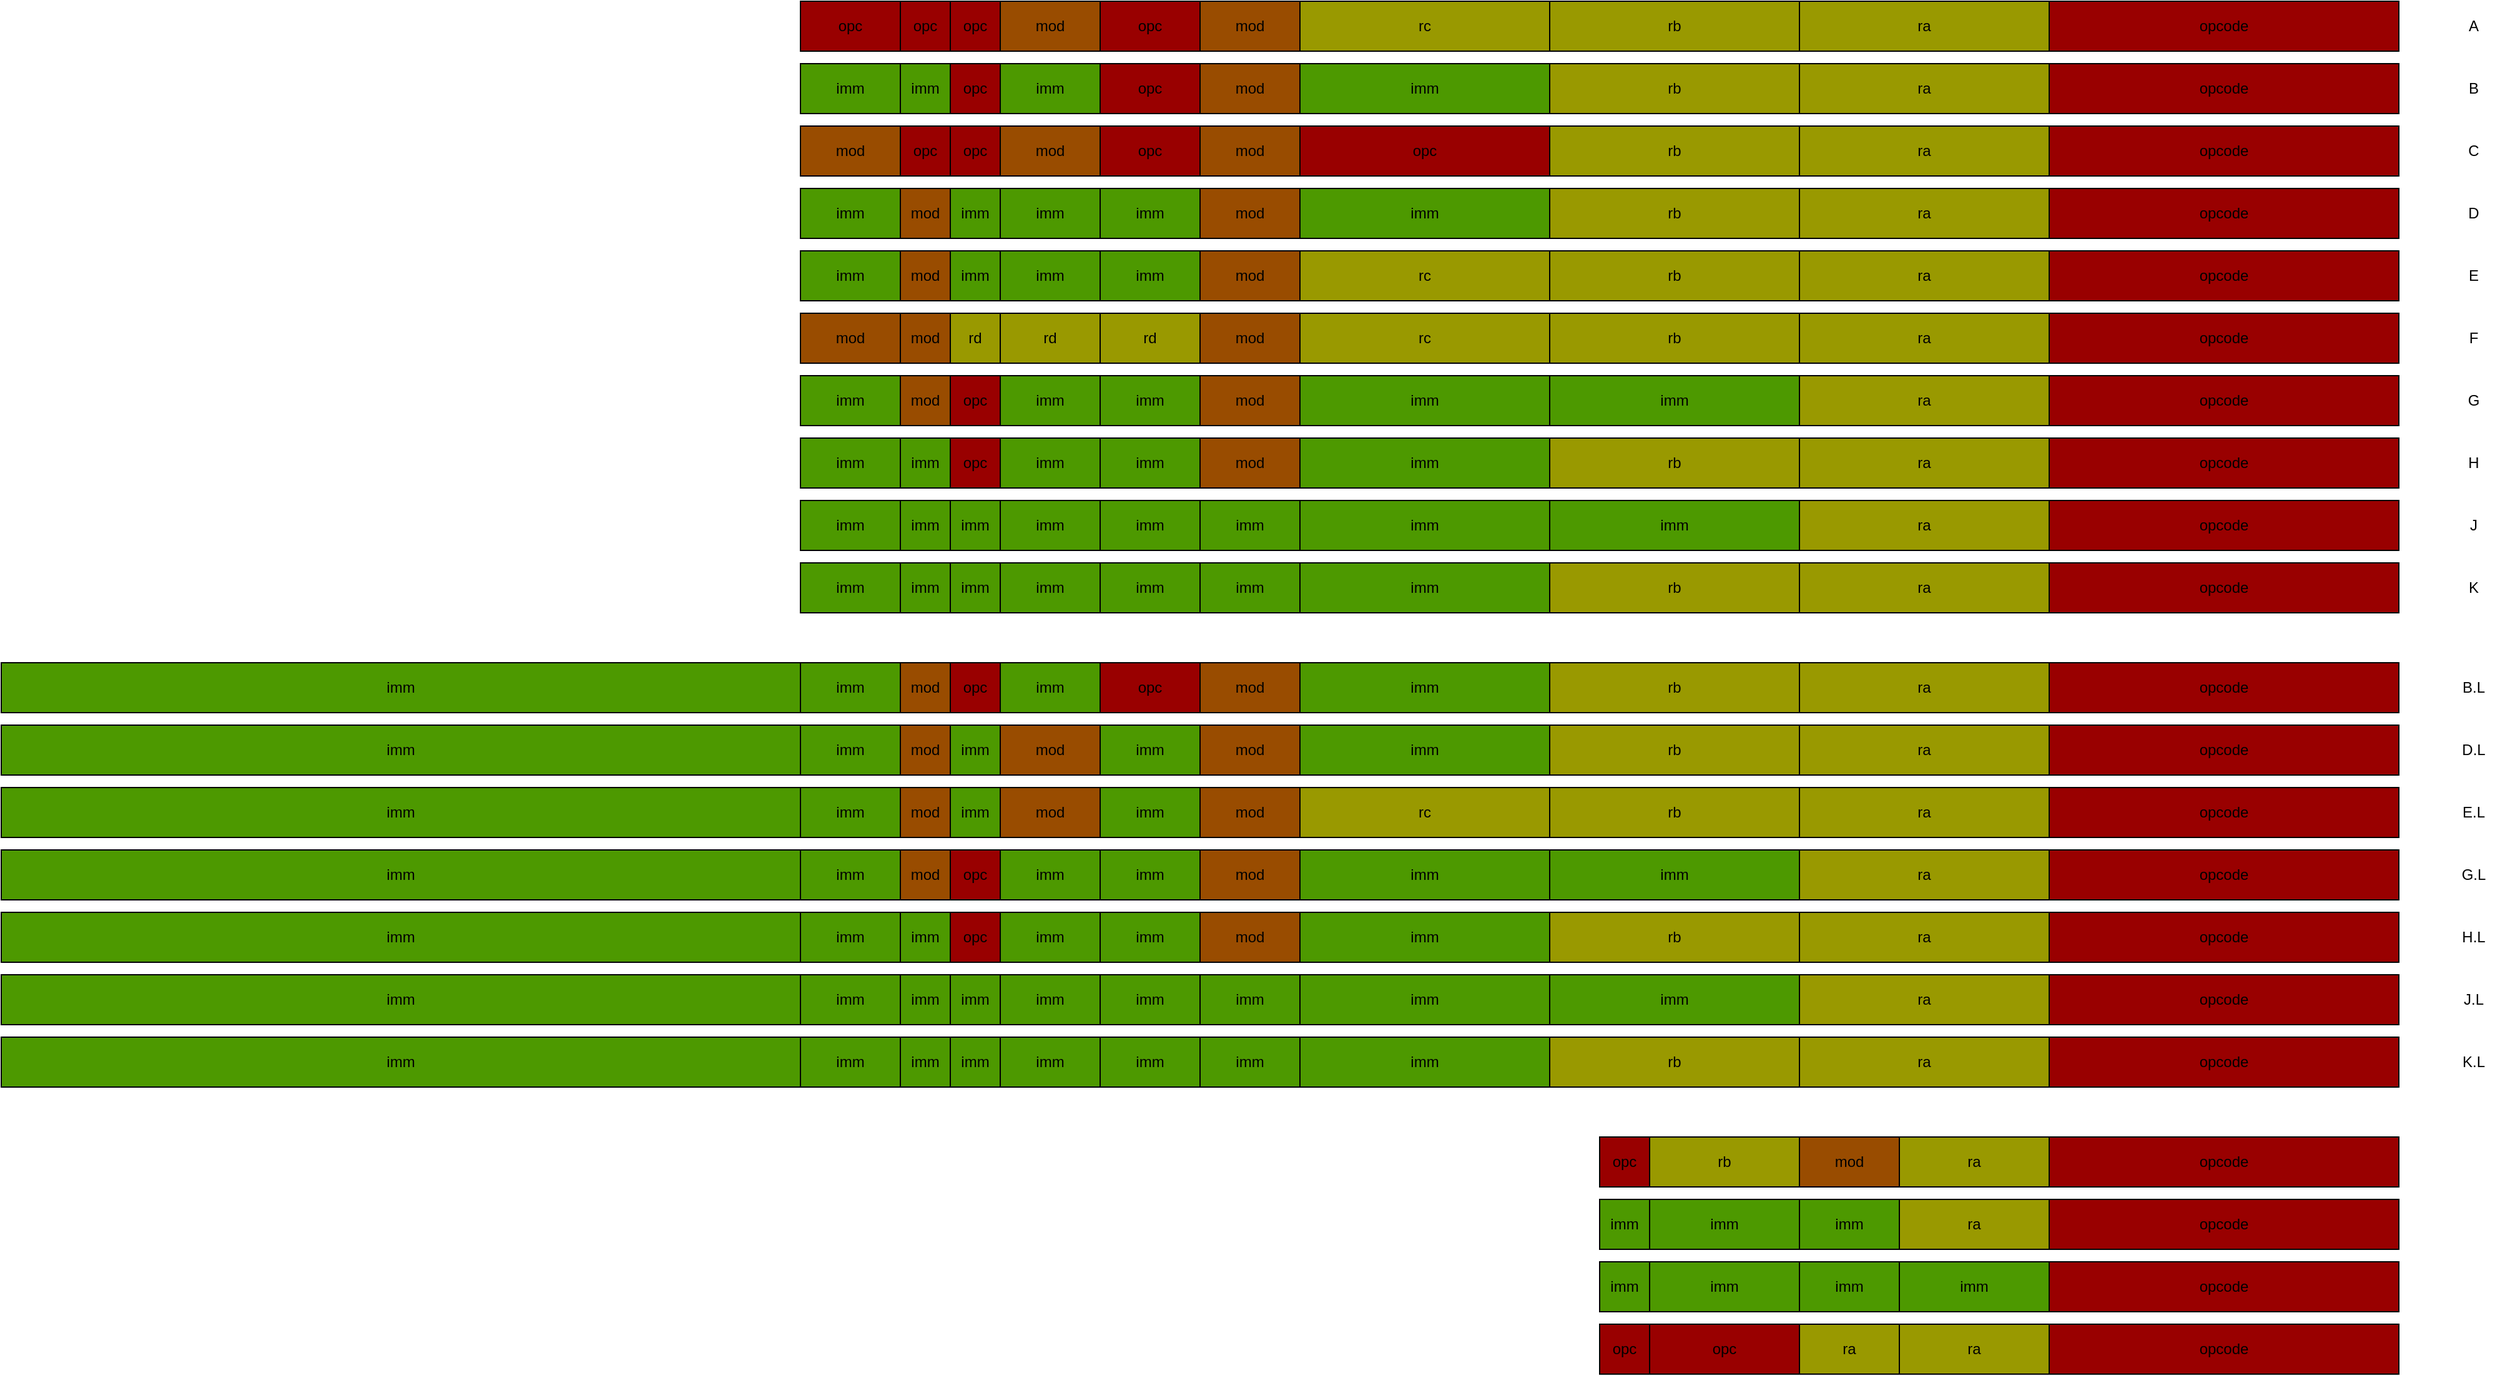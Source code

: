<mxfile version="12.6.5" type="device" pages="3"><diagram id="bljJ0JsQAX3JWRUuP194" name="test3"><mxGraphModel dx="1662" dy="862" grid="1" gridSize="10" guides="0" tooltips="1" connect="1" arrows="1" fold="1" page="1" pageScale="1" pageWidth="2336" pageHeight="1654" math="0" shadow="0"><root><mxCell id="Doo4B8LQXBPoJbYe5iCE-0"/><mxCell id="Doo4B8LQXBPoJbYe5iCE-1" parent="Doo4B8LQXBPoJbYe5iCE-0"/><mxCell id="PhQuW8Xph0DIfK772pfn-5" value="B.L" style="text;html=1;strokeColor=none;fillColor=none;align=center;verticalAlign=middle;whiteSpace=wrap;rounded=0;" parent="Doo4B8LQXBPoJbYe5iCE-1" vertex="1"><mxGeometry x="2120" y="600" width="40" height="40" as="geometry"/></mxCell><mxCell id="PhQuW8Xph0DIfK772pfn-17" value="D.L" style="text;html=1;strokeColor=none;fillColor=none;align=center;verticalAlign=middle;whiteSpace=wrap;rounded=0;" parent="Doo4B8LQXBPoJbYe5iCE-1" vertex="1"><mxGeometry x="2120" y="650" width="40" height="40" as="geometry"/></mxCell><mxCell id="PhQuW8Xph0DIfK772pfn-22" value="E.L" style="text;html=1;strokeColor=none;fillColor=none;align=center;verticalAlign=middle;whiteSpace=wrap;rounded=0;" parent="Doo4B8LQXBPoJbYe5iCE-1" vertex="1"><mxGeometry x="2120" y="700" width="40" height="40" as="geometry"/></mxCell><mxCell id="PhQuW8Xph0DIfK772pfn-31" value="G.L" style="text;html=1;strokeColor=none;fillColor=none;align=center;verticalAlign=middle;whiteSpace=wrap;rounded=0;" parent="Doo4B8LQXBPoJbYe5iCE-1" vertex="1"><mxGeometry x="2120" y="750" width="40" height="40" as="geometry"/></mxCell><mxCell id="PhQuW8Xph0DIfK772pfn-37" value="H.L" style="text;html=1;strokeColor=none;fillColor=none;align=center;verticalAlign=middle;whiteSpace=wrap;rounded=0;" parent="Doo4B8LQXBPoJbYe5iCE-1" vertex="1"><mxGeometry x="2120" y="800" width="40" height="40" as="geometry"/></mxCell><mxCell id="PhQuW8Xph0DIfK772pfn-43" value="J.L" style="text;html=1;strokeColor=none;fillColor=none;align=center;verticalAlign=middle;whiteSpace=wrap;rounded=0;" parent="Doo4B8LQXBPoJbYe5iCE-1" vertex="1"><mxGeometry x="2120" y="850" width="40" height="40" as="geometry"/></mxCell><mxCell id="PhQuW8Xph0DIfK772pfn-50" value="K.L" style="text;html=1;strokeColor=none;fillColor=none;align=center;verticalAlign=middle;whiteSpace=wrap;rounded=0;" parent="Doo4B8LQXBPoJbYe5iCE-1" vertex="1"><mxGeometry x="2120" y="900" width="40" height="40" as="geometry"/></mxCell><mxCell id="SV2CsfbKZzNz_mej8stk-0" value="imm" style="rounded=0;whiteSpace=wrap;html=1;fillColor=#4D9900;" parent="Doo4B8LQXBPoJbYe5iCE-1" vertex="1"><mxGeometry x="160" y="600" width="640" height="40" as="geometry"/></mxCell><mxCell id="SV2CsfbKZzNz_mej8stk-1" value="imm" style="rounded=0;whiteSpace=wrap;html=1;fillColor=#4D9900;" parent="Doo4B8LQXBPoJbYe5iCE-1" vertex="1"><mxGeometry x="160" y="650" width="640" height="40" as="geometry"/></mxCell><mxCell id="SV2CsfbKZzNz_mej8stk-2" value="imm" style="rounded=0;whiteSpace=wrap;html=1;fillColor=#4D9900;" parent="Doo4B8LQXBPoJbYe5iCE-1" vertex="1"><mxGeometry x="160" y="700" width="640" height="40" as="geometry"/></mxCell><mxCell id="SV2CsfbKZzNz_mej8stk-3" value="imm" style="rounded=0;whiteSpace=wrap;html=1;fillColor=#4D9900;" parent="Doo4B8LQXBPoJbYe5iCE-1" vertex="1"><mxGeometry x="160" y="750" width="640" height="40" as="geometry"/></mxCell><mxCell id="SV2CsfbKZzNz_mej8stk-4" value="imm" style="rounded=0;whiteSpace=wrap;html=1;fillColor=#4D9900;" parent="Doo4B8LQXBPoJbYe5iCE-1" vertex="1"><mxGeometry x="160" y="800" width="640" height="40" as="geometry"/></mxCell><mxCell id="SV2CsfbKZzNz_mej8stk-5" value="imm" style="rounded=0;whiteSpace=wrap;html=1;fillColor=#4D9900;" parent="Doo4B8LQXBPoJbYe5iCE-1" vertex="1"><mxGeometry x="160" y="850" width="640" height="40" as="geometry"/></mxCell><mxCell id="SV2CsfbKZzNz_mej8stk-6" value="imm" style="rounded=0;whiteSpace=wrap;html=1;fillColor=#4D9900;" parent="Doo4B8LQXBPoJbYe5iCE-1" vertex="1"><mxGeometry x="160" y="900" width="640" height="40" as="geometry"/></mxCell><mxCell id="irrIev_Q55BvPyZvhPg2-163" value="opcode" style="rounded=0;whiteSpace=wrap;html=1;fillColor=#990000;" parent="Doo4B8LQXBPoJbYe5iCE-1" vertex="1"><mxGeometry x="1800" y="600" width="280" height="40" as="geometry"/></mxCell><mxCell id="irrIev_Q55BvPyZvhPg2-183" value="opcode" style="rounded=0;whiteSpace=wrap;html=1;fillColor=#990000;" parent="Doo4B8LQXBPoJbYe5iCE-1" vertex="1"><mxGeometry x="1800" y="650" width="280" height="40" as="geometry"/></mxCell><mxCell id="irrIev_Q55BvPyZvhPg2-194" value="opcode" style="rounded=0;whiteSpace=wrap;html=1;fillColor=#990000;" parent="Doo4B8LQXBPoJbYe5iCE-1" vertex="1"><mxGeometry x="1800" y="700" width="280" height="40" as="geometry"/></mxCell><mxCell id="irrIev_Q55BvPyZvhPg2-204" value="opcode" style="rounded=0;whiteSpace=wrap;html=1;fillColor=#990000;" parent="Doo4B8LQXBPoJbYe5iCE-1" vertex="1"><mxGeometry x="1800" y="750" width="280" height="40" as="geometry"/></mxCell><mxCell id="irrIev_Q55BvPyZvhPg2-205" value="opcode" style="rounded=0;whiteSpace=wrap;html=1;fillColor=#990000;" parent="Doo4B8LQXBPoJbYe5iCE-1" vertex="1"><mxGeometry x="1800" y="800" width="280" height="40" as="geometry"/></mxCell><mxCell id="irrIev_Q55BvPyZvhPg2-206" value="opcode" style="rounded=0;whiteSpace=wrap;html=1;fillColor=#990000;" parent="Doo4B8LQXBPoJbYe5iCE-1" vertex="1"><mxGeometry x="1800" y="850" width="280" height="40" as="geometry"/></mxCell><mxCell id="irrIev_Q55BvPyZvhPg2-207" value="opcode" style="rounded=0;whiteSpace=wrap;html=1;fillColor=#990000;" parent="Doo4B8LQXBPoJbYe5iCE-1" vertex="1"><mxGeometry x="1800" y="900" width="280" height="40" as="geometry"/></mxCell><mxCell id="irrIev_Q55BvPyZvhPg2-475" value="opcode" style="rounded=0;whiteSpace=wrap;html=1;fillColor=#990000;" parent="Doo4B8LQXBPoJbYe5iCE-1" vertex="1"><mxGeometry x="1800" y="70" width="280" height="40" as="geometry"/></mxCell><mxCell id="irrIev_Q55BvPyZvhPg2-476" value="A" style="text;html=1;strokeColor=none;fillColor=none;align=center;verticalAlign=middle;whiteSpace=wrap;rounded=0;" parent="Doo4B8LQXBPoJbYe5iCE-1" vertex="1"><mxGeometry x="2120" y="70" width="40" height="40" as="geometry"/></mxCell><mxCell id="irrIev_Q55BvPyZvhPg2-477" value="opcode" style="rounded=0;whiteSpace=wrap;html=1;fillColor=#990000;" parent="Doo4B8LQXBPoJbYe5iCE-1" vertex="1"><mxGeometry x="1800" y="120" width="280" height="40" as="geometry"/></mxCell><mxCell id="irrIev_Q55BvPyZvhPg2-478" value="B" style="text;html=1;strokeColor=none;fillColor=none;align=center;verticalAlign=middle;whiteSpace=wrap;rounded=0;" parent="Doo4B8LQXBPoJbYe5iCE-1" vertex="1"><mxGeometry x="2120" y="120" width="40" height="40" as="geometry"/></mxCell><mxCell id="irrIev_Q55BvPyZvhPg2-479" value="opcode" style="rounded=0;whiteSpace=wrap;html=1;fillColor=#990000;" parent="Doo4B8LQXBPoJbYe5iCE-1" vertex="1"><mxGeometry x="1800" y="170" width="280" height="40" as="geometry"/></mxCell><mxCell id="irrIev_Q55BvPyZvhPg2-480" value="C" style="text;html=1;strokeColor=none;fillColor=none;align=center;verticalAlign=middle;whiteSpace=wrap;rounded=0;" parent="Doo4B8LQXBPoJbYe5iCE-1" vertex="1"><mxGeometry x="2120" y="170" width="40" height="40" as="geometry"/></mxCell><mxCell id="irrIev_Q55BvPyZvhPg2-481" value="opcode" style="rounded=0;whiteSpace=wrap;html=1;fillColor=#990000;" parent="Doo4B8LQXBPoJbYe5iCE-1" vertex="1"><mxGeometry x="1800" y="220" width="280" height="40" as="geometry"/></mxCell><mxCell id="irrIev_Q55BvPyZvhPg2-482" value="D" style="text;html=1;strokeColor=none;fillColor=none;align=center;verticalAlign=middle;whiteSpace=wrap;rounded=0;" parent="Doo4B8LQXBPoJbYe5iCE-1" vertex="1"><mxGeometry x="2120" y="220" width="40" height="40" as="geometry"/></mxCell><mxCell id="irrIev_Q55BvPyZvhPg2-483" value="opcode" style="rounded=0;whiteSpace=wrap;html=1;fillColor=#990000;" parent="Doo4B8LQXBPoJbYe5iCE-1" vertex="1"><mxGeometry x="1800" y="270" width="280" height="40" as="geometry"/></mxCell><mxCell id="irrIev_Q55BvPyZvhPg2-484" value="E" style="text;html=1;strokeColor=none;fillColor=none;align=center;verticalAlign=middle;whiteSpace=wrap;rounded=0;" parent="Doo4B8LQXBPoJbYe5iCE-1" vertex="1"><mxGeometry x="2120" y="270" width="40" height="40" as="geometry"/></mxCell><mxCell id="irrIev_Q55BvPyZvhPg2-485" value="opcode" style="rounded=0;whiteSpace=wrap;html=1;fillColor=#990000;" parent="Doo4B8LQXBPoJbYe5iCE-1" vertex="1"><mxGeometry x="1800" y="320" width="280" height="40" as="geometry"/></mxCell><mxCell id="irrIev_Q55BvPyZvhPg2-486" value="F" style="text;html=1;strokeColor=none;fillColor=none;align=center;verticalAlign=middle;whiteSpace=wrap;rounded=0;" parent="Doo4B8LQXBPoJbYe5iCE-1" vertex="1"><mxGeometry x="2120" y="320" width="40" height="40" as="geometry"/></mxCell><mxCell id="irrIev_Q55BvPyZvhPg2-487" value="opcode" style="rounded=0;whiteSpace=wrap;html=1;fillColor=#990000;" parent="Doo4B8LQXBPoJbYe5iCE-1" vertex="1"><mxGeometry x="1800" y="370" width="280" height="40" as="geometry"/></mxCell><mxCell id="irrIev_Q55BvPyZvhPg2-488" value="G" style="text;html=1;strokeColor=none;fillColor=none;align=center;verticalAlign=middle;whiteSpace=wrap;rounded=0;" parent="Doo4B8LQXBPoJbYe5iCE-1" vertex="1"><mxGeometry x="2120" y="370" width="40" height="40" as="geometry"/></mxCell><mxCell id="irrIev_Q55BvPyZvhPg2-489" value="opcode" style="rounded=0;whiteSpace=wrap;html=1;fillColor=#990000;" parent="Doo4B8LQXBPoJbYe5iCE-1" vertex="1"><mxGeometry x="1800" y="420" width="280" height="40" as="geometry"/></mxCell><mxCell id="irrIev_Q55BvPyZvhPg2-490" value="H" style="text;html=1;strokeColor=none;fillColor=none;align=center;verticalAlign=middle;whiteSpace=wrap;rounded=0;" parent="Doo4B8LQXBPoJbYe5iCE-1" vertex="1"><mxGeometry x="2120" y="420" width="40" height="40" as="geometry"/></mxCell><mxCell id="irrIev_Q55BvPyZvhPg2-491" value="opcode" style="rounded=0;whiteSpace=wrap;html=1;fillColor=#990000;" parent="Doo4B8LQXBPoJbYe5iCE-1" vertex="1"><mxGeometry x="1800" y="470" width="280" height="40" as="geometry"/></mxCell><mxCell id="irrIev_Q55BvPyZvhPg2-492" value="J" style="text;html=1;strokeColor=none;fillColor=none;align=center;verticalAlign=middle;whiteSpace=wrap;rounded=0;" parent="Doo4B8LQXBPoJbYe5iCE-1" vertex="1"><mxGeometry x="2120" y="470" width="40" height="40" as="geometry"/></mxCell><mxCell id="irrIev_Q55BvPyZvhPg2-493" value="opcode" style="rounded=0;whiteSpace=wrap;html=1;fillColor=#990000;" parent="Doo4B8LQXBPoJbYe5iCE-1" vertex="1"><mxGeometry x="1800" y="520" width="280" height="40" as="geometry"/></mxCell><mxCell id="irrIev_Q55BvPyZvhPg2-494" value="K" style="text;html=1;strokeColor=none;fillColor=none;align=center;verticalAlign=middle;whiteSpace=wrap;rounded=0;" parent="Doo4B8LQXBPoJbYe5iCE-1" vertex="1"><mxGeometry x="2120" y="520" width="40" height="40" as="geometry"/></mxCell><mxCell id="irrIev_Q55BvPyZvhPg2-495" value="ra" style="rounded=0;whiteSpace=wrap;html=1;fillColor=#999900;" parent="Doo4B8LQXBPoJbYe5iCE-1" vertex="1"><mxGeometry x="1600" y="70" width="200" height="40" as="geometry"/></mxCell><mxCell id="irrIev_Q55BvPyZvhPg2-496" value="ra" style="rounded=0;whiteSpace=wrap;html=1;fillColor=#999900;" parent="Doo4B8LQXBPoJbYe5iCE-1" vertex="1"><mxGeometry x="1600" y="120" width="200" height="40" as="geometry"/></mxCell><mxCell id="irrIev_Q55BvPyZvhPg2-497" value="ra" style="rounded=0;whiteSpace=wrap;html=1;fillColor=#999900;" parent="Doo4B8LQXBPoJbYe5iCE-1" vertex="1"><mxGeometry x="1600" y="170" width="200" height="40" as="geometry"/></mxCell><mxCell id="irrIev_Q55BvPyZvhPg2-498" value="ra" style="rounded=0;whiteSpace=wrap;html=1;fillColor=#999900;" parent="Doo4B8LQXBPoJbYe5iCE-1" vertex="1"><mxGeometry x="1600" y="220" width="200" height="40" as="geometry"/></mxCell><mxCell id="irrIev_Q55BvPyZvhPg2-499" value="ra" style="rounded=0;whiteSpace=wrap;html=1;fillColor=#999900;" parent="Doo4B8LQXBPoJbYe5iCE-1" vertex="1"><mxGeometry x="1600" y="270" width="200" height="40" as="geometry"/></mxCell><mxCell id="irrIev_Q55BvPyZvhPg2-500" value="ra" style="rounded=0;whiteSpace=wrap;html=1;fillColor=#999900;" parent="Doo4B8LQXBPoJbYe5iCE-1" vertex="1"><mxGeometry x="1600" y="320" width="200" height="40" as="geometry"/></mxCell><mxCell id="irrIev_Q55BvPyZvhPg2-501" value="ra" style="rounded=0;whiteSpace=wrap;html=1;fillColor=#999900;" parent="Doo4B8LQXBPoJbYe5iCE-1" vertex="1"><mxGeometry x="1600" y="370" width="200" height="40" as="geometry"/></mxCell><mxCell id="irrIev_Q55BvPyZvhPg2-502" value="ra" style="rounded=0;whiteSpace=wrap;html=1;fillColor=#999900;" parent="Doo4B8LQXBPoJbYe5iCE-1" vertex="1"><mxGeometry x="1600" y="420" width="200" height="40" as="geometry"/></mxCell><mxCell id="irrIev_Q55BvPyZvhPg2-503" value="ra" style="rounded=0;whiteSpace=wrap;html=1;fillColor=#999900;" parent="Doo4B8LQXBPoJbYe5iCE-1" vertex="1"><mxGeometry x="1600" y="470" width="200" height="40" as="geometry"/></mxCell><mxCell id="irrIev_Q55BvPyZvhPg2-504" value="ra" style="rounded=0;whiteSpace=wrap;html=1;fillColor=#999900;" parent="Doo4B8LQXBPoJbYe5iCE-1" vertex="1"><mxGeometry x="1600" y="520" width="200" height="40" as="geometry"/></mxCell><mxCell id="irrIev_Q55BvPyZvhPg2-505" value="rb" style="rounded=0;whiteSpace=wrap;html=1;fillColor=#999900;" parent="Doo4B8LQXBPoJbYe5iCE-1" vertex="1"><mxGeometry x="1400" y="70" width="200" height="40" as="geometry"/></mxCell><mxCell id="irrIev_Q55BvPyZvhPg2-506" value="rb" style="rounded=0;whiteSpace=wrap;html=1;fillColor=#999900;" parent="Doo4B8LQXBPoJbYe5iCE-1" vertex="1"><mxGeometry x="1400" y="120" width="200" height="40" as="geometry"/></mxCell><mxCell id="irrIev_Q55BvPyZvhPg2-507" value="rb" style="rounded=0;whiteSpace=wrap;html=1;fillColor=#999900;" parent="Doo4B8LQXBPoJbYe5iCE-1" vertex="1"><mxGeometry x="1400" y="170" width="200" height="40" as="geometry"/></mxCell><mxCell id="irrIev_Q55BvPyZvhPg2-508" value="rb" style="rounded=0;whiteSpace=wrap;html=1;fillColor=#999900;" parent="Doo4B8LQXBPoJbYe5iCE-1" vertex="1"><mxGeometry x="1400" y="220" width="200" height="40" as="geometry"/></mxCell><mxCell id="irrIev_Q55BvPyZvhPg2-509" value="rb" style="rounded=0;whiteSpace=wrap;html=1;fillColor=#999900;" parent="Doo4B8LQXBPoJbYe5iCE-1" vertex="1"><mxGeometry x="1400" y="270" width="200" height="40" as="geometry"/></mxCell><mxCell id="irrIev_Q55BvPyZvhPg2-510" value="rb" style="rounded=0;whiteSpace=wrap;html=1;fillColor=#999900;" parent="Doo4B8LQXBPoJbYe5iCE-1" vertex="1"><mxGeometry x="1400" y="320" width="200" height="40" as="geometry"/></mxCell><mxCell id="irrIev_Q55BvPyZvhPg2-511" value="imm" style="rounded=0;whiteSpace=wrap;html=1;fillColor=#4D9900;" parent="Doo4B8LQXBPoJbYe5iCE-1" vertex="1"><mxGeometry x="1400" y="370" width="200" height="40" as="geometry"/></mxCell><mxCell id="irrIev_Q55BvPyZvhPg2-512" value="rb" style="rounded=0;whiteSpace=wrap;html=1;fillColor=#999900;" parent="Doo4B8LQXBPoJbYe5iCE-1" vertex="1"><mxGeometry x="1400" y="420" width="200" height="40" as="geometry"/></mxCell><mxCell id="irrIev_Q55BvPyZvhPg2-513" value="imm" style="rounded=0;whiteSpace=wrap;html=1;fillColor=#4D9900;" parent="Doo4B8LQXBPoJbYe5iCE-1" vertex="1"><mxGeometry x="1400" y="470" width="200" height="40" as="geometry"/></mxCell><mxCell id="irrIev_Q55BvPyZvhPg2-514" value="rb" style="rounded=0;whiteSpace=wrap;html=1;fillColor=#999900;" parent="Doo4B8LQXBPoJbYe5iCE-1" vertex="1"><mxGeometry x="1400" y="520" width="200" height="40" as="geometry"/></mxCell><mxCell id="irrIev_Q55BvPyZvhPg2-515" value="rc" style="rounded=0;whiteSpace=wrap;html=1;fillColor=#999900;" parent="Doo4B8LQXBPoJbYe5iCE-1" vertex="1"><mxGeometry x="1200" y="70" width="200" height="40" as="geometry"/></mxCell><mxCell id="irrIev_Q55BvPyZvhPg2-516" value="imm" style="rounded=0;whiteSpace=wrap;html=1;fillColor=#4D9900;" parent="Doo4B8LQXBPoJbYe5iCE-1" vertex="1"><mxGeometry x="1200" y="120" width="200" height="40" as="geometry"/></mxCell><mxCell id="irrIev_Q55BvPyZvhPg2-517" value="imm" style="rounded=0;whiteSpace=wrap;html=1;fillColor=#4D9900;" parent="Doo4B8LQXBPoJbYe5iCE-1" vertex="1"><mxGeometry x="1200" y="220" width="200" height="40" as="geometry"/></mxCell><mxCell id="irrIev_Q55BvPyZvhPg2-518" value="rc" style="rounded=0;whiteSpace=wrap;html=1;fillColor=#999900;" parent="Doo4B8LQXBPoJbYe5iCE-1" vertex="1"><mxGeometry x="1200" y="270" width="200" height="40" as="geometry"/></mxCell><mxCell id="irrIev_Q55BvPyZvhPg2-519" value="rc" style="rounded=0;whiteSpace=wrap;html=1;fillColor=#999900;" parent="Doo4B8LQXBPoJbYe5iCE-1" vertex="1"><mxGeometry x="1200" y="320" width="200" height="40" as="geometry"/></mxCell><mxCell id="irrIev_Q55BvPyZvhPg2-520" value="imm" style="rounded=0;whiteSpace=wrap;html=1;fillColor=#4D9900;" parent="Doo4B8LQXBPoJbYe5iCE-1" vertex="1"><mxGeometry x="1200" y="370" width="200" height="40" as="geometry"/></mxCell><mxCell id="irrIev_Q55BvPyZvhPg2-521" value="imm" style="rounded=0;whiteSpace=wrap;html=1;fillColor=#4D9900;" parent="Doo4B8LQXBPoJbYe5iCE-1" vertex="1"><mxGeometry x="1200" y="420" width="200" height="40" as="geometry"/></mxCell><mxCell id="irrIev_Q55BvPyZvhPg2-522" value="imm" style="rounded=0;whiteSpace=wrap;html=1;fillColor=#4D9900;" parent="Doo4B8LQXBPoJbYe5iCE-1" vertex="1"><mxGeometry x="1200" y="470" width="200" height="40" as="geometry"/></mxCell><mxCell id="irrIev_Q55BvPyZvhPg2-523" value="imm" style="rounded=0;whiteSpace=wrap;html=1;fillColor=#4D9900;" parent="Doo4B8LQXBPoJbYe5iCE-1" vertex="1"><mxGeometry x="1200" y="520" width="200" height="40" as="geometry"/></mxCell><mxCell id="irrIev_Q55BvPyZvhPg2-524" value="opc" style="rounded=0;whiteSpace=wrap;html=1;fillColor=#990000;" parent="Doo4B8LQXBPoJbYe5iCE-1" vertex="1"><mxGeometry x="920" y="70" width="40" height="40" as="geometry"/></mxCell><mxCell id="irrIev_Q55BvPyZvhPg2-525" value="opc" style="rounded=0;whiteSpace=wrap;html=1;fillColor=#990000;" parent="Doo4B8LQXBPoJbYe5iCE-1" vertex="1"><mxGeometry x="1040" y="70" width="80" height="40" as="geometry"/></mxCell><mxCell id="irrIev_Q55BvPyZvhPg2-526" value="mod" style="rounded=0;whiteSpace=wrap;html=1;fillColor=#994C00;" parent="Doo4B8LQXBPoJbYe5iCE-1" vertex="1"><mxGeometry x="1120" y="120" width="80" height="40" as="geometry"/></mxCell><mxCell id="irrIev_Q55BvPyZvhPg2-527" value="mod" style="rounded=0;whiteSpace=wrap;html=1;fillColor=#994C00;" parent="Doo4B8LQXBPoJbYe5iCE-1" vertex="1"><mxGeometry x="1120" y="220" width="80" height="40" as="geometry"/></mxCell><mxCell id="irrIev_Q55BvPyZvhPg2-528" value="mod" style="rounded=0;whiteSpace=wrap;html=1;fillColor=#994C00;" parent="Doo4B8LQXBPoJbYe5iCE-1" vertex="1"><mxGeometry x="1120" y="270" width="80" height="40" as="geometry"/></mxCell><mxCell id="irrIev_Q55BvPyZvhPg2-529" value="mod" style="rounded=0;whiteSpace=wrap;html=1;fillColor=#994C00;" parent="Doo4B8LQXBPoJbYe5iCE-1" vertex="1"><mxGeometry x="1120" y="320" width="80" height="40" as="geometry"/></mxCell><mxCell id="irrIev_Q55BvPyZvhPg2-530" value="mod" style="rounded=0;whiteSpace=wrap;html=1;fillColor=#994C00;" parent="Doo4B8LQXBPoJbYe5iCE-1" vertex="1"><mxGeometry x="1120" y="370" width="80" height="40" as="geometry"/></mxCell><mxCell id="irrIev_Q55BvPyZvhPg2-531" value="imm" style="rounded=0;whiteSpace=wrap;html=1;fillColor=#4D9900;" parent="Doo4B8LQXBPoJbYe5iCE-1" vertex="1"><mxGeometry x="960" y="370" width="80" height="40" as="geometry"/></mxCell><mxCell id="irrIev_Q55BvPyZvhPg2-532" value="mod" style="rounded=0;whiteSpace=wrap;html=1;fillColor=#994C00;" parent="Doo4B8LQXBPoJbYe5iCE-1" vertex="1"><mxGeometry x="1120" y="420" width="80" height="40" as="geometry"/></mxCell><mxCell id="irrIev_Q55BvPyZvhPg2-533" value="imm" style="rounded=0;whiteSpace=wrap;html=1;fillColor=#4D9900;" parent="Doo4B8LQXBPoJbYe5iCE-1" vertex="1"><mxGeometry x="960" y="470" width="80" height="40" as="geometry"/></mxCell><mxCell id="irrIev_Q55BvPyZvhPg2-534" value="imm" style="rounded=0;whiteSpace=wrap;html=1;fillColor=#4D9900;" parent="Doo4B8LQXBPoJbYe5iCE-1" vertex="1"><mxGeometry x="960" y="520" width="80" height="40" as="geometry"/></mxCell><mxCell id="irrIev_Q55BvPyZvhPg2-535" value="mod" style="rounded=0;whiteSpace=wrap;html=1;fillColor=#994C00;" parent="Doo4B8LQXBPoJbYe5iCE-1" vertex="1"><mxGeometry x="960" y="70" width="80" height="40" as="geometry"/></mxCell><mxCell id="irrIev_Q55BvPyZvhPg2-536" value="imm" style="rounded=0;whiteSpace=wrap;html=1;fillColor=#4D9900;" parent="Doo4B8LQXBPoJbYe5iCE-1" vertex="1"><mxGeometry x="800" y="120" width="80" height="40" as="geometry"/></mxCell><mxCell id="irrIev_Q55BvPyZvhPg2-537" value="opc" style="rounded=0;whiteSpace=wrap;html=1;fillColor=#990000;" parent="Doo4B8LQXBPoJbYe5iCE-1" vertex="1"><mxGeometry x="1200" y="170" width="200" height="40" as="geometry"/></mxCell><mxCell id="irrIev_Q55BvPyZvhPg2-538" value="imm" style="rounded=0;whiteSpace=wrap;html=1;fillColor=#4D9900;" parent="Doo4B8LQXBPoJbYe5iCE-1" vertex="1"><mxGeometry x="960" y="220" width="80" height="40" as="geometry"/></mxCell><mxCell id="irrIev_Q55BvPyZvhPg2-539" value="imm" style="rounded=0;whiteSpace=wrap;html=1;fillColor=#4D9900;" parent="Doo4B8LQXBPoJbYe5iCE-1" vertex="1"><mxGeometry x="960" y="270" width="80" height="40" as="geometry"/></mxCell><mxCell id="irrIev_Q55BvPyZvhPg2-540" value="mod" style="rounded=0;whiteSpace=wrap;html=1;fillColor=#994C00;" parent="Doo4B8LQXBPoJbYe5iCE-1" vertex="1"><mxGeometry x="1120" y="70" width="80" height="40" as="geometry"/></mxCell><mxCell id="irrIev_Q55BvPyZvhPg2-541" value="mod" style="rounded=0;whiteSpace=wrap;html=1;fillColor=#994C00;" parent="Doo4B8LQXBPoJbYe5iCE-1" vertex="1"><mxGeometry x="1120" y="170" width="80" height="40" as="geometry"/></mxCell><mxCell id="irrIev_Q55BvPyZvhPg2-542" value="imm" style="rounded=0;whiteSpace=wrap;html=1;fillColor=#4D9900;" parent="Doo4B8LQXBPoJbYe5iCE-1" vertex="1"><mxGeometry x="960" y="120" width="80" height="40" as="geometry"/></mxCell><mxCell id="irrIev_Q55BvPyZvhPg2-543" value="imm" style="rounded=0;whiteSpace=wrap;html=1;fillColor=#4D9900;" parent="Doo4B8LQXBPoJbYe5iCE-1" vertex="1"><mxGeometry x="1040" y="220" width="80" height="40" as="geometry"/></mxCell><mxCell id="irrIev_Q55BvPyZvhPg2-544" value="imm" style="rounded=0;whiteSpace=wrap;html=1;fillColor=#4D9900;" parent="Doo4B8LQXBPoJbYe5iCE-1" vertex="1"><mxGeometry x="1040" y="270" width="80" height="40" as="geometry"/></mxCell><mxCell id="irrIev_Q55BvPyZvhPg2-546" value="mod" style="rounded=0;whiteSpace=wrap;html=1;fillColor=#994C00;" parent="Doo4B8LQXBPoJbYe5iCE-1" vertex="1"><mxGeometry x="880" y="220" width="40" height="40" as="geometry"/></mxCell><mxCell id="irrIev_Q55BvPyZvhPg2-547" value="mod" style="rounded=0;whiteSpace=wrap;html=1;fillColor=#994C00;" parent="Doo4B8LQXBPoJbYe5iCE-1" vertex="1"><mxGeometry x="880" y="270" width="40" height="40" as="geometry"/></mxCell><mxCell id="irrIev_Q55BvPyZvhPg2-548" value="opc" style="rounded=0;whiteSpace=wrap;html=1;fillColor=#990000;" parent="Doo4B8LQXBPoJbYe5iCE-1" vertex="1"><mxGeometry x="920" y="370" width="40" height="40" as="geometry"/></mxCell><mxCell id="irrIev_Q55BvPyZvhPg2-549" value="imm" style="rounded=0;whiteSpace=wrap;html=1;fillColor=#4D9900;" parent="Doo4B8LQXBPoJbYe5iCE-1" vertex="1"><mxGeometry x="1040" y="370" width="80" height="40" as="geometry"/></mxCell><mxCell id="irrIev_Q55BvPyZvhPg2-550" value="opc" style="rounded=0;whiteSpace=wrap;html=1;fillColor=#990000;" parent="Doo4B8LQXBPoJbYe5iCE-1" vertex="1"><mxGeometry x="920" y="420" width="40" height="40" as="geometry"/></mxCell><mxCell id="irrIev_Q55BvPyZvhPg2-551" value="imm" style="rounded=0;whiteSpace=wrap;html=1;fillColor=#4D9900;" parent="Doo4B8LQXBPoJbYe5iCE-1" vertex="1"><mxGeometry x="960" y="420" width="80" height="40" as="geometry"/></mxCell><mxCell id="irrIev_Q55BvPyZvhPg2-552" value="imm" style="rounded=0;whiteSpace=wrap;html=1;fillColor=#4D9900;" parent="Doo4B8LQXBPoJbYe5iCE-1" vertex="1"><mxGeometry x="1040" y="420" width="80" height="40" as="geometry"/></mxCell><mxCell id="irrIev_Q55BvPyZvhPg2-554" value="imm" style="rounded=0;whiteSpace=wrap;html=1;fillColor=#4D9900;" parent="Doo4B8LQXBPoJbYe5iCE-1" vertex="1"><mxGeometry x="1040" y="470" width="80" height="40" as="geometry"/></mxCell><mxCell id="irrIev_Q55BvPyZvhPg2-555" value="imm" style="rounded=0;whiteSpace=wrap;html=1;fillColor=#4D9900;" parent="Doo4B8LQXBPoJbYe5iCE-1" vertex="1"><mxGeometry x="1120" y="470" width="80" height="40" as="geometry"/></mxCell><mxCell id="irrIev_Q55BvPyZvhPg2-556" value="imm" style="rounded=0;whiteSpace=wrap;html=1;fillColor=#4D9900;" parent="Doo4B8LQXBPoJbYe5iCE-1" vertex="1"><mxGeometry x="1040" y="520" width="80" height="40" as="geometry"/></mxCell><mxCell id="irrIev_Q55BvPyZvhPg2-557" value="imm" style="rounded=0;whiteSpace=wrap;html=1;fillColor=#4D9900;" parent="Doo4B8LQXBPoJbYe5iCE-1" vertex="1"><mxGeometry x="1120" y="520" width="80" height="40" as="geometry"/></mxCell><mxCell id="irrIev_Q55BvPyZvhPg2-558" value="rd" style="rounded=0;whiteSpace=wrap;html=1;fillColor=#999900;" parent="Doo4B8LQXBPoJbYe5iCE-1" vertex="1"><mxGeometry x="1040" y="320" width="80" height="40" as="geometry"/></mxCell><mxCell id="irrIev_Q55BvPyZvhPg2-559" value="mod" style="rounded=0;whiteSpace=wrap;html=1;fillColor=#994C00;" parent="Doo4B8LQXBPoJbYe5iCE-1" vertex="1"><mxGeometry x="800" y="320" width="80" height="40" as="geometry"/></mxCell><mxCell id="irrIev_Q55BvPyZvhPg2-560" value="mod" style="rounded=0;whiteSpace=wrap;html=1;fillColor=#994C00;" parent="Doo4B8LQXBPoJbYe5iCE-1" vertex="1"><mxGeometry x="880" y="370" width="40" height="40" as="geometry"/></mxCell><mxCell id="irrIev_Q55BvPyZvhPg2-561" value="opc" style="rounded=0;whiteSpace=wrap;html=1;fillColor=#990000;" parent="Doo4B8LQXBPoJbYe5iCE-1" vertex="1"><mxGeometry x="920" y="120" width="40" height="40" as="geometry"/></mxCell><mxCell id="irrIev_Q55BvPyZvhPg2-562" value="opc" style="rounded=0;whiteSpace=wrap;html=1;fillColor=#990000;" parent="Doo4B8LQXBPoJbYe5iCE-1" vertex="1"><mxGeometry x="1040" y="170" width="80" height="40" as="geometry"/></mxCell><mxCell id="irrIev_Q55BvPyZvhPg2-563" value="opc" style="rounded=0;whiteSpace=wrap;html=1;fillColor=#990000;" parent="Doo4B8LQXBPoJbYe5iCE-1" vertex="1"><mxGeometry x="800" y="70" width="80" height="40" as="geometry"/></mxCell><mxCell id="irrIev_Q55BvPyZvhPg2-564" value="rd" style="rounded=0;whiteSpace=wrap;html=1;fillColor=#999900;" parent="Doo4B8LQXBPoJbYe5iCE-1" vertex="1"><mxGeometry x="920" y="320" width="40" height="40" as="geometry"/></mxCell><mxCell id="irrIev_Q55BvPyZvhPg2-565" value="opc" style="rounded=0;whiteSpace=wrap;html=1;fillColor=#990000;" parent="Doo4B8LQXBPoJbYe5iCE-1" vertex="1"><mxGeometry x="880" y="70" width="40" height="40" as="geometry"/></mxCell><mxCell id="irrIev_Q55BvPyZvhPg2-566" value="opc" style="rounded=0;whiteSpace=wrap;html=1;fillColor=#990000;" parent="Doo4B8LQXBPoJbYe5iCE-1" vertex="1"><mxGeometry x="880" y="170" width="40" height="40" as="geometry"/></mxCell><mxCell id="irrIev_Q55BvPyZvhPg2-567" value="imm" style="rounded=0;whiteSpace=wrap;html=1;fillColor=#4D9900;" parent="Doo4B8LQXBPoJbYe5iCE-1" vertex="1"><mxGeometry x="920" y="220" width="40" height="40" as="geometry"/></mxCell><mxCell id="irrIev_Q55BvPyZvhPg2-568" value="imm" style="rounded=0;whiteSpace=wrap;html=1;fillColor=#4D9900;" parent="Doo4B8LQXBPoJbYe5iCE-1" vertex="1"><mxGeometry x="920" y="270" width="40" height="40" as="geometry"/></mxCell><mxCell id="irrIev_Q55BvPyZvhPg2-569" value="imm" style="rounded=0;whiteSpace=wrap;html=1;fillColor=#4D9900;" parent="Doo4B8LQXBPoJbYe5iCE-1" vertex="1"><mxGeometry x="880" y="420" width="40" height="40" as="geometry"/></mxCell><mxCell id="irrIev_Q55BvPyZvhPg2-570" value="imm" style="rounded=0;whiteSpace=wrap;html=1;fillColor=#4D9900;" parent="Doo4B8LQXBPoJbYe5iCE-1" vertex="1"><mxGeometry x="880" y="470" width="40" height="40" as="geometry"/></mxCell><mxCell id="irrIev_Q55BvPyZvhPg2-571" value="imm" style="rounded=0;whiteSpace=wrap;html=1;fillColor=#4D9900;" parent="Doo4B8LQXBPoJbYe5iCE-1" vertex="1"><mxGeometry x="880" y="520" width="40" height="40" as="geometry"/></mxCell><mxCell id="irrIev_Q55BvPyZvhPg2-572" value="imm" style="rounded=0;whiteSpace=wrap;html=1;fillColor=#4D9900;" parent="Doo4B8LQXBPoJbYe5iCE-1" vertex="1"><mxGeometry x="920" y="520" width="40" height="40" as="geometry"/></mxCell><mxCell id="irrIev_Q55BvPyZvhPg2-573" value="opc" style="rounded=0;whiteSpace=wrap;html=1;fillColor=#990000;" parent="Doo4B8LQXBPoJbYe5iCE-1" vertex="1"><mxGeometry x="1040" y="120" width="80" height="40" as="geometry"/></mxCell><mxCell id="irrIev_Q55BvPyZvhPg2-574" value="opc" style="rounded=0;whiteSpace=wrap;html=1;fillColor=#990000;" parent="Doo4B8LQXBPoJbYe5iCE-1" vertex="1"><mxGeometry x="920" y="170" width="40" height="40" as="geometry"/></mxCell><mxCell id="irrIev_Q55BvPyZvhPg2-575" value="mod" style="rounded=0;whiteSpace=wrap;html=1;fillColor=#994C00;" parent="Doo4B8LQXBPoJbYe5iCE-1" vertex="1"><mxGeometry x="800" y="170" width="80" height="40" as="geometry"/></mxCell><mxCell id="irrIev_Q55BvPyZvhPg2-576" value="mod" style="rounded=0;whiteSpace=wrap;html=1;fillColor=#994C00;" parent="Doo4B8LQXBPoJbYe5iCE-1" vertex="1"><mxGeometry x="960" y="170" width="80" height="40" as="geometry"/></mxCell><mxCell id="irrIev_Q55BvPyZvhPg2-577" value="mod" style="rounded=0;whiteSpace=wrap;html=1;fillColor=#994C00;" parent="Doo4B8LQXBPoJbYe5iCE-1" vertex="1"><mxGeometry x="880" y="320" width="40" height="40" as="geometry"/></mxCell><mxCell id="irrIev_Q55BvPyZvhPg2-578" value="rd" style="rounded=0;whiteSpace=wrap;html=1;fillColor=#999900;" parent="Doo4B8LQXBPoJbYe5iCE-1" vertex="1"><mxGeometry x="960" y="320" width="80" height="40" as="geometry"/></mxCell><mxCell id="irrIev_Q55BvPyZvhPg2-579" value="imm" style="rounded=0;whiteSpace=wrap;html=1;fillColor=#4D9900;" parent="Doo4B8LQXBPoJbYe5iCE-1" vertex="1"><mxGeometry x="800" y="220" width="80" height="40" as="geometry"/></mxCell><mxCell id="irrIev_Q55BvPyZvhPg2-580" value="imm" style="rounded=0;whiteSpace=wrap;html=1;fillColor=#4D9900;" parent="Doo4B8LQXBPoJbYe5iCE-1" vertex="1"><mxGeometry x="800" y="270" width="80" height="40" as="geometry"/></mxCell><mxCell id="irrIev_Q55BvPyZvhPg2-581" value="imm" style="rounded=0;whiteSpace=wrap;html=1;fillColor=#4D9900;" parent="Doo4B8LQXBPoJbYe5iCE-1" vertex="1"><mxGeometry x="800" y="370" width="80" height="40" as="geometry"/></mxCell><mxCell id="irrIev_Q55BvPyZvhPg2-582" value="imm" style="rounded=0;whiteSpace=wrap;html=1;fillColor=#4D9900;" parent="Doo4B8LQXBPoJbYe5iCE-1" vertex="1"><mxGeometry x="800" y="420" width="80" height="40" as="geometry"/></mxCell><mxCell id="irrIev_Q55BvPyZvhPg2-583" value="imm" style="rounded=0;whiteSpace=wrap;html=1;fillColor=#4D9900;" parent="Doo4B8LQXBPoJbYe5iCE-1" vertex="1"><mxGeometry x="800" y="470" width="80" height="40" as="geometry"/></mxCell><mxCell id="irrIev_Q55BvPyZvhPg2-584" value="imm" style="rounded=0;whiteSpace=wrap;html=1;fillColor=#4D9900;" parent="Doo4B8LQXBPoJbYe5iCE-1" vertex="1"><mxGeometry x="800" y="520" width="80" height="40" as="geometry"/></mxCell><mxCell id="irrIev_Q55BvPyZvhPg2-585" value="ra" style="rounded=0;whiteSpace=wrap;html=1;fillColor=#999900;" parent="Doo4B8LQXBPoJbYe5iCE-1" vertex="1"><mxGeometry x="1600" y="600" width="200" height="40" as="geometry"/></mxCell><mxCell id="irrIev_Q55BvPyZvhPg2-586" value="rb" style="rounded=0;whiteSpace=wrap;html=1;fillColor=#999900;" parent="Doo4B8LQXBPoJbYe5iCE-1" vertex="1"><mxGeometry x="1400" y="600" width="200" height="40" as="geometry"/></mxCell><mxCell id="irrIev_Q55BvPyZvhPg2-587" value="imm" style="rounded=0;whiteSpace=wrap;html=1;fillColor=#4D9900;" parent="Doo4B8LQXBPoJbYe5iCE-1" vertex="1"><mxGeometry x="1200" y="600" width="200" height="40" as="geometry"/></mxCell><mxCell id="irrIev_Q55BvPyZvhPg2-588" value="mod" style="rounded=0;whiteSpace=wrap;html=1;fillColor=#994C00;" parent="Doo4B8LQXBPoJbYe5iCE-1" vertex="1"><mxGeometry x="1120" y="600" width="80" height="40" as="geometry"/></mxCell><mxCell id="irrIev_Q55BvPyZvhPg2-589" value="imm" style="rounded=0;whiteSpace=wrap;html=1;fillColor=#4D9900;" parent="Doo4B8LQXBPoJbYe5iCE-1" vertex="1"><mxGeometry x="800" y="600" width="80" height="40" as="geometry"/></mxCell><mxCell id="irrIev_Q55BvPyZvhPg2-590" value="imm" style="rounded=0;whiteSpace=wrap;html=1;fillColor=#4D9900;" parent="Doo4B8LQXBPoJbYe5iCE-1" vertex="1"><mxGeometry x="960" y="600" width="80" height="40" as="geometry"/></mxCell><mxCell id="irrIev_Q55BvPyZvhPg2-591" value="mod" style="rounded=0;whiteSpace=wrap;html=1;fillColor=#994C00;" parent="Doo4B8LQXBPoJbYe5iCE-1" vertex="1"><mxGeometry x="880" y="600" width="40" height="40" as="geometry"/></mxCell><mxCell id="irrIev_Q55BvPyZvhPg2-592" value="opc" style="rounded=0;whiteSpace=wrap;html=1;fillColor=#990000;" parent="Doo4B8LQXBPoJbYe5iCE-1" vertex="1"><mxGeometry x="920" y="600" width="40" height="40" as="geometry"/></mxCell><mxCell id="irrIev_Q55BvPyZvhPg2-593" value="opc" style="rounded=0;whiteSpace=wrap;html=1;fillColor=#990000;" parent="Doo4B8LQXBPoJbYe5iCE-1" vertex="1"><mxGeometry x="1040" y="600" width="80" height="40" as="geometry"/></mxCell><mxCell id="irrIev_Q55BvPyZvhPg2-594" value="ra" style="rounded=0;whiteSpace=wrap;html=1;fillColor=#999900;" parent="Doo4B8LQXBPoJbYe5iCE-1" vertex="1"><mxGeometry x="1600" y="650" width="200" height="40" as="geometry"/></mxCell><mxCell id="irrIev_Q55BvPyZvhPg2-595" value="rb" style="rounded=0;whiteSpace=wrap;html=1;fillColor=#999900;" parent="Doo4B8LQXBPoJbYe5iCE-1" vertex="1"><mxGeometry x="1400" y="650" width="200" height="40" as="geometry"/></mxCell><mxCell id="irrIev_Q55BvPyZvhPg2-596" value="imm" style="rounded=0;whiteSpace=wrap;html=1;fillColor=#4D9900;" parent="Doo4B8LQXBPoJbYe5iCE-1" vertex="1"><mxGeometry x="1200" y="650" width="200" height="40" as="geometry"/></mxCell><mxCell id="irrIev_Q55BvPyZvhPg2-597" value="mod" style="rounded=0;whiteSpace=wrap;html=1;fillColor=#994C00;" parent="Doo4B8LQXBPoJbYe5iCE-1" vertex="1"><mxGeometry x="1120" y="650" width="80" height="40" as="geometry"/></mxCell><mxCell id="irrIev_Q55BvPyZvhPg2-599" value="imm" style="rounded=0;whiteSpace=wrap;html=1;fillColor=#4D9900;" parent="Doo4B8LQXBPoJbYe5iCE-1" vertex="1"><mxGeometry x="1040" y="650" width="80" height="40" as="geometry"/></mxCell><mxCell id="irrIev_Q55BvPyZvhPg2-600" value="mod" style="rounded=0;whiteSpace=wrap;html=1;fillColor=#994C00;" parent="Doo4B8LQXBPoJbYe5iCE-1" vertex="1"><mxGeometry x="880" y="650" width="40" height="40" as="geometry"/></mxCell><mxCell id="irrIev_Q55BvPyZvhPg2-601" value="imm" style="rounded=0;whiteSpace=wrap;html=1;fillColor=#4D9900;" parent="Doo4B8LQXBPoJbYe5iCE-1" vertex="1"><mxGeometry x="920" y="650" width="40" height="40" as="geometry"/></mxCell><mxCell id="irrIev_Q55BvPyZvhPg2-602" value="imm" style="rounded=0;whiteSpace=wrap;html=1;fillColor=#4D9900;" parent="Doo4B8LQXBPoJbYe5iCE-1" vertex="1"><mxGeometry x="800" y="650" width="80" height="40" as="geometry"/></mxCell><mxCell id="irrIev_Q55BvPyZvhPg2-603" value="mod" style="rounded=0;whiteSpace=wrap;html=1;fillColor=#994C00;" parent="Doo4B8LQXBPoJbYe5iCE-1" vertex="1"><mxGeometry x="960" y="650" width="80" height="40" as="geometry"/></mxCell><mxCell id="irrIev_Q55BvPyZvhPg2-604" value="ra" style="rounded=0;whiteSpace=wrap;html=1;fillColor=#999900;" parent="Doo4B8LQXBPoJbYe5iCE-1" vertex="1"><mxGeometry x="1600" y="700" width="200" height="40" as="geometry"/></mxCell><mxCell id="irrIev_Q55BvPyZvhPg2-605" value="rb" style="rounded=0;whiteSpace=wrap;html=1;fillColor=#999900;" parent="Doo4B8LQXBPoJbYe5iCE-1" vertex="1"><mxGeometry x="1400" y="700" width="200" height="40" as="geometry"/></mxCell><mxCell id="irrIev_Q55BvPyZvhPg2-606" value="rc" style="rounded=0;whiteSpace=wrap;html=1;fillColor=#999900;" parent="Doo4B8LQXBPoJbYe5iCE-1" vertex="1"><mxGeometry x="1200" y="700" width="200" height="40" as="geometry"/></mxCell><mxCell id="irrIev_Q55BvPyZvhPg2-607" value="mod" style="rounded=0;whiteSpace=wrap;html=1;fillColor=#994C00;" parent="Doo4B8LQXBPoJbYe5iCE-1" vertex="1"><mxGeometry x="1120" y="700" width="80" height="40" as="geometry"/></mxCell><mxCell id="irrIev_Q55BvPyZvhPg2-609" value="imm" style="rounded=0;whiteSpace=wrap;html=1;fillColor=#4D9900;" parent="Doo4B8LQXBPoJbYe5iCE-1" vertex="1"><mxGeometry x="1040" y="700" width="80" height="40" as="geometry"/></mxCell><mxCell id="irrIev_Q55BvPyZvhPg2-610" value="mod" style="rounded=0;whiteSpace=wrap;html=1;fillColor=#994C00;" parent="Doo4B8LQXBPoJbYe5iCE-1" vertex="1"><mxGeometry x="880" y="700" width="40" height="40" as="geometry"/></mxCell><mxCell id="irrIev_Q55BvPyZvhPg2-611" value="imm" style="rounded=0;whiteSpace=wrap;html=1;fillColor=#4D9900;" parent="Doo4B8LQXBPoJbYe5iCE-1" vertex="1"><mxGeometry x="920" y="700" width="40" height="40" as="geometry"/></mxCell><mxCell id="irrIev_Q55BvPyZvhPg2-612" value="imm" style="rounded=0;whiteSpace=wrap;html=1;fillColor=#4D9900;" parent="Doo4B8LQXBPoJbYe5iCE-1" vertex="1"><mxGeometry x="800" y="700" width="80" height="40" as="geometry"/></mxCell><mxCell id="irrIev_Q55BvPyZvhPg2-613" value="mod" style="rounded=0;whiteSpace=wrap;html=1;fillColor=#994C00;" parent="Doo4B8LQXBPoJbYe5iCE-1" vertex="1"><mxGeometry x="960" y="700" width="80" height="40" as="geometry"/></mxCell><mxCell id="irrIev_Q55BvPyZvhPg2-614" value="ra" style="rounded=0;whiteSpace=wrap;html=1;fillColor=#999900;" parent="Doo4B8LQXBPoJbYe5iCE-1" vertex="1"><mxGeometry x="1600" y="750" width="200" height="40" as="geometry"/></mxCell><mxCell id="irrIev_Q55BvPyZvhPg2-615" value="ra" style="rounded=0;whiteSpace=wrap;html=1;fillColor=#999900;" parent="Doo4B8LQXBPoJbYe5iCE-1" vertex="1"><mxGeometry x="1600" y="800" width="200" height="40" as="geometry"/></mxCell><mxCell id="irrIev_Q55BvPyZvhPg2-616" value="ra" style="rounded=0;whiteSpace=wrap;html=1;fillColor=#999900;" parent="Doo4B8LQXBPoJbYe5iCE-1" vertex="1"><mxGeometry x="1600" y="850" width="200" height="40" as="geometry"/></mxCell><mxCell id="irrIev_Q55BvPyZvhPg2-617" value="ra" style="rounded=0;whiteSpace=wrap;html=1;fillColor=#999900;" parent="Doo4B8LQXBPoJbYe5iCE-1" vertex="1"><mxGeometry x="1600" y="900" width="200" height="40" as="geometry"/></mxCell><mxCell id="irrIev_Q55BvPyZvhPg2-618" value="imm" style="rounded=0;whiteSpace=wrap;html=1;fillColor=#4D9900;" parent="Doo4B8LQXBPoJbYe5iCE-1" vertex="1"><mxGeometry x="1400" y="750" width="200" height="40" as="geometry"/></mxCell><mxCell id="irrIev_Q55BvPyZvhPg2-619" value="rb" style="rounded=0;whiteSpace=wrap;html=1;fillColor=#999900;" parent="Doo4B8LQXBPoJbYe5iCE-1" vertex="1"><mxGeometry x="1400" y="800" width="200" height="40" as="geometry"/></mxCell><mxCell id="irrIev_Q55BvPyZvhPg2-620" value="imm" style="rounded=0;whiteSpace=wrap;html=1;fillColor=#4D9900;" parent="Doo4B8LQXBPoJbYe5iCE-1" vertex="1"><mxGeometry x="1400" y="850" width="200" height="40" as="geometry"/></mxCell><mxCell id="irrIev_Q55BvPyZvhPg2-621" value="rb" style="rounded=0;whiteSpace=wrap;html=1;fillColor=#999900;" parent="Doo4B8LQXBPoJbYe5iCE-1" vertex="1"><mxGeometry x="1400" y="900" width="200" height="40" as="geometry"/></mxCell><mxCell id="irrIev_Q55BvPyZvhPg2-622" value="imm" style="rounded=0;whiteSpace=wrap;html=1;fillColor=#4D9900;" parent="Doo4B8LQXBPoJbYe5iCE-1" vertex="1"><mxGeometry x="1200" y="750" width="200" height="40" as="geometry"/></mxCell><mxCell id="irrIev_Q55BvPyZvhPg2-623" value="imm" style="rounded=0;whiteSpace=wrap;html=1;fillColor=#4D9900;" parent="Doo4B8LQXBPoJbYe5iCE-1" vertex="1"><mxGeometry x="1200" y="800" width="200" height="40" as="geometry"/></mxCell><mxCell id="irrIev_Q55BvPyZvhPg2-624" value="imm" style="rounded=0;whiteSpace=wrap;html=1;fillColor=#4D9900;" parent="Doo4B8LQXBPoJbYe5iCE-1" vertex="1"><mxGeometry x="1200" y="850" width="200" height="40" as="geometry"/></mxCell><mxCell id="irrIev_Q55BvPyZvhPg2-625" value="imm" style="rounded=0;whiteSpace=wrap;html=1;fillColor=#4D9900;" parent="Doo4B8LQXBPoJbYe5iCE-1" vertex="1"><mxGeometry x="1200" y="900" width="200" height="40" as="geometry"/></mxCell><mxCell id="irrIev_Q55BvPyZvhPg2-626" value="mod" style="rounded=0;whiteSpace=wrap;html=1;fillColor=#994C00;" parent="Doo4B8LQXBPoJbYe5iCE-1" vertex="1"><mxGeometry x="1120" y="750" width="80" height="40" as="geometry"/></mxCell><mxCell id="irrIev_Q55BvPyZvhPg2-627" value="imm" style="rounded=0;whiteSpace=wrap;html=1;fillColor=#4D9900;" parent="Doo4B8LQXBPoJbYe5iCE-1" vertex="1"><mxGeometry x="960" y="750" width="80" height="40" as="geometry"/></mxCell><mxCell id="irrIev_Q55BvPyZvhPg2-628" value="mod" style="rounded=0;whiteSpace=wrap;html=1;fillColor=#994C00;" parent="Doo4B8LQXBPoJbYe5iCE-1" vertex="1"><mxGeometry x="1120" y="800" width="80" height="40" as="geometry"/></mxCell><mxCell id="irrIev_Q55BvPyZvhPg2-629" value="imm" style="rounded=0;whiteSpace=wrap;html=1;fillColor=#4D9900;" parent="Doo4B8LQXBPoJbYe5iCE-1" vertex="1"><mxGeometry x="960" y="850" width="80" height="40" as="geometry"/></mxCell><mxCell id="irrIev_Q55BvPyZvhPg2-630" value="imm" style="rounded=0;whiteSpace=wrap;html=1;fillColor=#4D9900;" parent="Doo4B8LQXBPoJbYe5iCE-1" vertex="1"><mxGeometry x="960" y="900" width="80" height="40" as="geometry"/></mxCell><mxCell id="irrIev_Q55BvPyZvhPg2-631" value="opc" style="rounded=0;whiteSpace=wrap;html=1;fillColor=#990000;" parent="Doo4B8LQXBPoJbYe5iCE-1" vertex="1"><mxGeometry x="920" y="750" width="40" height="40" as="geometry"/></mxCell><mxCell id="irrIev_Q55BvPyZvhPg2-632" value="imm" style="rounded=0;whiteSpace=wrap;html=1;fillColor=#4D9900;" parent="Doo4B8LQXBPoJbYe5iCE-1" vertex="1"><mxGeometry x="1040" y="750" width="80" height="40" as="geometry"/></mxCell><mxCell id="irrIev_Q55BvPyZvhPg2-633" value="opc" style="rounded=0;whiteSpace=wrap;html=1;fillColor=#990000;" parent="Doo4B8LQXBPoJbYe5iCE-1" vertex="1"><mxGeometry x="920" y="800" width="40" height="40" as="geometry"/></mxCell><mxCell id="irrIev_Q55BvPyZvhPg2-634" value="imm" style="rounded=0;whiteSpace=wrap;html=1;fillColor=#4D9900;" parent="Doo4B8LQXBPoJbYe5iCE-1" vertex="1"><mxGeometry x="960" y="800" width="80" height="40" as="geometry"/></mxCell><mxCell id="irrIev_Q55BvPyZvhPg2-635" value="imm" style="rounded=0;whiteSpace=wrap;html=1;fillColor=#4D9900;" parent="Doo4B8LQXBPoJbYe5iCE-1" vertex="1"><mxGeometry x="1040" y="800" width="80" height="40" as="geometry"/></mxCell><mxCell id="irrIev_Q55BvPyZvhPg2-637" value="imm" style="rounded=0;whiteSpace=wrap;html=1;fillColor=#4D9900;" parent="Doo4B8LQXBPoJbYe5iCE-1" vertex="1"><mxGeometry x="1040" y="850" width="80" height="40" as="geometry"/></mxCell><mxCell id="irrIev_Q55BvPyZvhPg2-638" value="imm" style="rounded=0;whiteSpace=wrap;html=1;fillColor=#4D9900;" parent="Doo4B8LQXBPoJbYe5iCE-1" vertex="1"><mxGeometry x="1120" y="850" width="80" height="40" as="geometry"/></mxCell><mxCell id="irrIev_Q55BvPyZvhPg2-639" value="imm" style="rounded=0;whiteSpace=wrap;html=1;fillColor=#4D9900;" parent="Doo4B8LQXBPoJbYe5iCE-1" vertex="1"><mxGeometry x="1040" y="900" width="80" height="40" as="geometry"/></mxCell><mxCell id="irrIev_Q55BvPyZvhPg2-640" value="imm" style="rounded=0;whiteSpace=wrap;html=1;fillColor=#4D9900;" parent="Doo4B8LQXBPoJbYe5iCE-1" vertex="1"><mxGeometry x="1120" y="900" width="80" height="40" as="geometry"/></mxCell><mxCell id="irrIev_Q55BvPyZvhPg2-641" value="mod" style="rounded=0;whiteSpace=wrap;html=1;fillColor=#994C00;" parent="Doo4B8LQXBPoJbYe5iCE-1" vertex="1"><mxGeometry x="880" y="750" width="40" height="40" as="geometry"/></mxCell><mxCell id="irrIev_Q55BvPyZvhPg2-642" value="imm" style="rounded=0;whiteSpace=wrap;html=1;fillColor=#4D9900;" parent="Doo4B8LQXBPoJbYe5iCE-1" vertex="1"><mxGeometry x="880" y="800" width="40" height="40" as="geometry"/></mxCell><mxCell id="irrIev_Q55BvPyZvhPg2-643" value="imm" style="rounded=0;whiteSpace=wrap;html=1;fillColor=#4D9900;" parent="Doo4B8LQXBPoJbYe5iCE-1" vertex="1"><mxGeometry x="880" y="850" width="40" height="40" as="geometry"/></mxCell><mxCell id="irrIev_Q55BvPyZvhPg2-644" value="imm" style="rounded=0;whiteSpace=wrap;html=1;fillColor=#4D9900;" parent="Doo4B8LQXBPoJbYe5iCE-1" vertex="1"><mxGeometry x="880" y="900" width="40" height="40" as="geometry"/></mxCell><mxCell id="irrIev_Q55BvPyZvhPg2-645" value="imm" style="rounded=0;whiteSpace=wrap;html=1;fillColor=#4D9900;" parent="Doo4B8LQXBPoJbYe5iCE-1" vertex="1"><mxGeometry x="920" y="900" width="40" height="40" as="geometry"/></mxCell><mxCell id="irrIev_Q55BvPyZvhPg2-646" value="imm" style="rounded=0;whiteSpace=wrap;html=1;fillColor=#4D9900;" parent="Doo4B8LQXBPoJbYe5iCE-1" vertex="1"><mxGeometry x="800" y="750" width="80" height="40" as="geometry"/></mxCell><mxCell id="irrIev_Q55BvPyZvhPg2-647" value="imm" style="rounded=0;whiteSpace=wrap;html=1;fillColor=#4D9900;" parent="Doo4B8LQXBPoJbYe5iCE-1" vertex="1"><mxGeometry x="800" y="800" width="80" height="40" as="geometry"/></mxCell><mxCell id="irrIev_Q55BvPyZvhPg2-648" value="imm" style="rounded=0;whiteSpace=wrap;html=1;fillColor=#4D9900;" parent="Doo4B8LQXBPoJbYe5iCE-1" vertex="1"><mxGeometry x="800" y="850" width="80" height="40" as="geometry"/></mxCell><mxCell id="irrIev_Q55BvPyZvhPg2-649" value="imm" style="rounded=0;whiteSpace=wrap;html=1;fillColor=#4D9900;" parent="Doo4B8LQXBPoJbYe5iCE-1" vertex="1"><mxGeometry x="800" y="900" width="80" height="40" as="geometry"/></mxCell><mxCell id="irrIev_Q55BvPyZvhPg2-650" value="imm" style="rounded=0;whiteSpace=wrap;html=1;fillColor=#4D9900;" parent="Doo4B8LQXBPoJbYe5iCE-1" vertex="1"><mxGeometry x="920" y="470" width="40" height="40" as="geometry"/></mxCell><mxCell id="irrIev_Q55BvPyZvhPg2-651" value="imm" style="rounded=0;whiteSpace=wrap;html=1;fillColor=#4D9900;" parent="Doo4B8LQXBPoJbYe5iCE-1" vertex="1"><mxGeometry x="920" y="850" width="40" height="40" as="geometry"/></mxCell><mxCell id="irrIev_Q55BvPyZvhPg2-652" value="opcode" style="rounded=0;whiteSpace=wrap;html=1;fillColor=#990000;" parent="Doo4B8LQXBPoJbYe5iCE-1" vertex="1"><mxGeometry x="1800" y="980" width="280" height="40" as="geometry"/></mxCell><mxCell id="irrIev_Q55BvPyZvhPg2-653" value="mod" style="rounded=0;whiteSpace=wrap;html=1;fillColor=#994C00;" parent="Doo4B8LQXBPoJbYe5iCE-1" vertex="1"><mxGeometry x="1600" y="980" width="80" height="40" as="geometry"/></mxCell><mxCell id="irrIev_Q55BvPyZvhPg2-654" value="ra" style="rounded=0;whiteSpace=wrap;html=1;fillColor=#999900;" parent="Doo4B8LQXBPoJbYe5iCE-1" vertex="1"><mxGeometry x="1680" y="980" width="120" height="40" as="geometry"/></mxCell><mxCell id="irrIev_Q55BvPyZvhPg2-655" value="rb" style="rounded=0;whiteSpace=wrap;html=1;fillColor=#999900;" parent="Doo4B8LQXBPoJbYe5iCE-1" vertex="1"><mxGeometry x="1480" y="980" width="120" height="40" as="geometry"/></mxCell><mxCell id="irrIev_Q55BvPyZvhPg2-656" value="opc" style="rounded=0;whiteSpace=wrap;html=1;fillColor=#990000;" parent="Doo4B8LQXBPoJbYe5iCE-1" vertex="1"><mxGeometry x="1440" y="980" width="40" height="40" as="geometry"/></mxCell><mxCell id="irrIev_Q55BvPyZvhPg2-657" value="opcode" style="rounded=0;whiteSpace=wrap;html=1;fillColor=#990000;" parent="Doo4B8LQXBPoJbYe5iCE-1" vertex="1"><mxGeometry x="1800" y="1030" width="280" height="40" as="geometry"/></mxCell><mxCell id="irrIev_Q55BvPyZvhPg2-658" value="ra" style="rounded=0;whiteSpace=wrap;html=1;fillColor=#999900;" parent="Doo4B8LQXBPoJbYe5iCE-1" vertex="1"><mxGeometry x="1680" y="1030" width="120" height="40" as="geometry"/></mxCell><mxCell id="irrIev_Q55BvPyZvhPg2-659" value="imm" style="rounded=0;whiteSpace=wrap;html=1;fillColor=#4D9900;" parent="Doo4B8LQXBPoJbYe5iCE-1" vertex="1"><mxGeometry x="1600" y="1030" width="80" height="40" as="geometry"/></mxCell><mxCell id="irrIev_Q55BvPyZvhPg2-660" value="imm" style="rounded=0;whiteSpace=wrap;html=1;fillColor=#4D9900;" parent="Doo4B8LQXBPoJbYe5iCE-1" vertex="1"><mxGeometry x="1480" y="1030" width="120" height="40" as="geometry"/></mxCell><mxCell id="irrIev_Q55BvPyZvhPg2-661" value="opcode" style="rounded=0;whiteSpace=wrap;html=1;fillColor=#990000;" parent="Doo4B8LQXBPoJbYe5iCE-1" vertex="1"><mxGeometry x="1800" y="1080" width="280" height="40" as="geometry"/></mxCell><mxCell id="irrIev_Q55BvPyZvhPg2-662" value="imm" style="rounded=0;whiteSpace=wrap;html=1;fillColor=#4D9900;" parent="Doo4B8LQXBPoJbYe5iCE-1" vertex="1"><mxGeometry x="1480" y="1080" width="120" height="40" as="geometry"/></mxCell><mxCell id="irrIev_Q55BvPyZvhPg2-663" value="opcode" style="rounded=0;whiteSpace=wrap;html=1;fillColor=#990000;" parent="Doo4B8LQXBPoJbYe5iCE-1" vertex="1"><mxGeometry x="1800" y="1130" width="280" height="40" as="geometry"/></mxCell><mxCell id="irrIev_Q55BvPyZvhPg2-664" value="opc" style="rounded=0;whiteSpace=wrap;html=1;fillColor=#990000;" parent="Doo4B8LQXBPoJbYe5iCE-1" vertex="1"><mxGeometry x="1440" y="1130" width="40" height="40" as="geometry"/></mxCell><mxCell id="irrIev_Q55BvPyZvhPg2-665" value="opc" style="rounded=0;whiteSpace=wrap;html=1;fillColor=#990000;" parent="Doo4B8LQXBPoJbYe5iCE-1" vertex="1"><mxGeometry x="1480" y="1130" width="120" height="40" as="geometry"/></mxCell><mxCell id="irrIev_Q55BvPyZvhPg2-666" value="imm" style="rounded=0;whiteSpace=wrap;html=1;fillColor=#4D9900;" parent="Doo4B8LQXBPoJbYe5iCE-1" vertex="1"><mxGeometry x="1680" y="1080" width="120" height="40" as="geometry"/></mxCell><mxCell id="irrIev_Q55BvPyZvhPg2-668" value="ra" style="rounded=0;whiteSpace=wrap;html=1;fillColor=#999900;" parent="Doo4B8LQXBPoJbYe5iCE-1" vertex="1"><mxGeometry x="1680" y="1130" width="120" height="40" as="geometry"/></mxCell><mxCell id="irrIev_Q55BvPyZvhPg2-669" value="ra" style="rounded=0;whiteSpace=wrap;html=1;fillColor=#999900;" parent="Doo4B8LQXBPoJbYe5iCE-1" vertex="1"><mxGeometry x="1600" y="1130" width="80" height="40" as="geometry"/></mxCell><mxCell id="irrIev_Q55BvPyZvhPg2-670" value="imm" style="rounded=0;whiteSpace=wrap;html=1;fillColor=#4D9900;" parent="Doo4B8LQXBPoJbYe5iCE-1" vertex="1"><mxGeometry x="1440" y="1030" width="40" height="40" as="geometry"/></mxCell><mxCell id="irrIev_Q55BvPyZvhPg2-671" value="imm" style="rounded=0;whiteSpace=wrap;html=1;fillColor=#4D9900;" parent="Doo4B8LQXBPoJbYe5iCE-1" vertex="1"><mxGeometry x="1600" y="1080" width="80" height="40" as="geometry"/></mxCell><mxCell id="irrIev_Q55BvPyZvhPg2-672" value="imm" style="rounded=0;whiteSpace=wrap;html=1;fillColor=#4D9900;" parent="Doo4B8LQXBPoJbYe5iCE-1" vertex="1"><mxGeometry x="1440" y="1080" width="40" height="40" as="geometry"/></mxCell><mxCell id="AxgUSFY0UOIykFc_v-yU-0" value="imm" style="rounded=0;whiteSpace=wrap;html=1;fillColor=#4D9900;" parent="Doo4B8LQXBPoJbYe5iCE-1" vertex="1"><mxGeometry x="880" y="120" width="40" height="40" as="geometry"/></mxCell></root></mxGraphModel></diagram><diagram id="JprMaM_-XYx6lXhf2s9k" name="test4"><mxGraphModel dx="2501" dy="2155" grid="1" gridSize="10" guides="0" tooltips="1" connect="1" arrows="1" fold="1" page="1" pageScale="1" pageWidth="1654" pageHeight="2336" math="0" shadow="0"><root><mxCell id="Y-ElWfmb-mjNSiSo9X-h-0"/><mxCell id="Y-ElWfmb-mjNSiSo9X-h-1" parent="Y-ElWfmb-mjNSiSo9X-h-0"/><mxCell id="zt2B4mIrjr74I4z2T_aN-0" value="B.L" style="text;html=1;strokeColor=none;fillColor=none;align=center;verticalAlign=middle;whiteSpace=wrap;rounded=0;" parent="Y-ElWfmb-mjNSiSo9X-h-1" vertex="1"><mxGeometry x="3200" y="610" width="40" height="40" as="geometry"/></mxCell><mxCell id="zt2B4mIrjr74I4z2T_aN-1" value="D.L" style="text;html=1;strokeColor=none;fillColor=none;align=center;verticalAlign=middle;whiteSpace=wrap;rounded=0;" parent="Y-ElWfmb-mjNSiSo9X-h-1" vertex="1"><mxGeometry x="3200" y="660" width="40" height="40" as="geometry"/></mxCell><mxCell id="zt2B4mIrjr74I4z2T_aN-2" value="E.L" style="text;html=1;strokeColor=none;fillColor=none;align=center;verticalAlign=middle;whiteSpace=wrap;rounded=0;" parent="Y-ElWfmb-mjNSiSo9X-h-1" vertex="1"><mxGeometry x="3200" y="710" width="40" height="40" as="geometry"/></mxCell><mxCell id="zt2B4mIrjr74I4z2T_aN-3" value="G.L" style="text;html=1;strokeColor=none;fillColor=none;align=center;verticalAlign=middle;whiteSpace=wrap;rounded=0;" parent="Y-ElWfmb-mjNSiSo9X-h-1" vertex="1"><mxGeometry x="3200" y="760" width="40" height="40" as="geometry"/></mxCell><mxCell id="zt2B4mIrjr74I4z2T_aN-4" value="H.L" style="text;html=1;strokeColor=none;fillColor=none;align=center;verticalAlign=middle;whiteSpace=wrap;rounded=0;" parent="Y-ElWfmb-mjNSiSo9X-h-1" vertex="1"><mxGeometry x="3200" y="810" width="40" height="40" as="geometry"/></mxCell><mxCell id="zt2B4mIrjr74I4z2T_aN-5" value="J.L" style="text;html=1;strokeColor=none;fillColor=none;align=center;verticalAlign=middle;whiteSpace=wrap;rounded=0;" parent="Y-ElWfmb-mjNSiSo9X-h-1" vertex="1"><mxGeometry x="3200" y="860" width="40" height="40" as="geometry"/></mxCell><mxCell id="zt2B4mIrjr74I4z2T_aN-6" value="K.L" style="text;html=1;strokeColor=none;fillColor=none;align=center;verticalAlign=middle;whiteSpace=wrap;rounded=0;" parent="Y-ElWfmb-mjNSiSo9X-h-1" vertex="1"><mxGeometry x="3200" y="910" width="40" height="40" as="geometry"/></mxCell><mxCell id="zt2B4mIrjr74I4z2T_aN-7" value="opcode" style="rounded=0;whiteSpace=wrap;html=1;fillColor=#990000;" parent="Y-ElWfmb-mjNSiSo9X-h-1" vertex="1"><mxGeometry x="2880" y="610" width="280" height="40" as="geometry"/></mxCell><mxCell id="zt2B4mIrjr74I4z2T_aN-8" value="opcode" style="rounded=0;whiteSpace=wrap;html=1;fillColor=#990000;" parent="Y-ElWfmb-mjNSiSo9X-h-1" vertex="1"><mxGeometry x="2880" y="660" width="280" height="40" as="geometry"/></mxCell><mxCell id="zt2B4mIrjr74I4z2T_aN-9" value="opcode" style="rounded=0;whiteSpace=wrap;html=1;fillColor=#990000;" parent="Y-ElWfmb-mjNSiSo9X-h-1" vertex="1"><mxGeometry x="2880" y="710" width="280" height="40" as="geometry"/></mxCell><mxCell id="zt2B4mIrjr74I4z2T_aN-10" value="opcode" style="rounded=0;whiteSpace=wrap;html=1;fillColor=#990000;" parent="Y-ElWfmb-mjNSiSo9X-h-1" vertex="1"><mxGeometry x="2880" y="760" width="280" height="40" as="geometry"/></mxCell><mxCell id="zt2B4mIrjr74I4z2T_aN-11" value="opcode" style="rounded=0;whiteSpace=wrap;html=1;fillColor=#990000;" parent="Y-ElWfmb-mjNSiSo9X-h-1" vertex="1"><mxGeometry x="2880" y="810" width="280" height="40" as="geometry"/></mxCell><mxCell id="zt2B4mIrjr74I4z2T_aN-12" value="opcode" style="rounded=0;whiteSpace=wrap;html=1;fillColor=#990000;" parent="Y-ElWfmb-mjNSiSo9X-h-1" vertex="1"><mxGeometry x="2880" y="860" width="280" height="40" as="geometry"/></mxCell><mxCell id="zt2B4mIrjr74I4z2T_aN-13" value="opcode" style="rounded=0;whiteSpace=wrap;html=1;fillColor=#990000;" parent="Y-ElWfmb-mjNSiSo9X-h-1" vertex="1"><mxGeometry x="2880" y="910" width="280" height="40" as="geometry"/></mxCell><mxCell id="zt2B4mIrjr74I4z2T_aN-14" value="opcode" style="rounded=0;whiteSpace=wrap;html=1;fillColor=#990000;" parent="Y-ElWfmb-mjNSiSo9X-h-1" vertex="1"><mxGeometry x="2880" y="80" width="280" height="40" as="geometry"/></mxCell><mxCell id="zt2B4mIrjr74I4z2T_aN-15" value="A" style="text;html=1;strokeColor=none;fillColor=none;align=center;verticalAlign=middle;whiteSpace=wrap;rounded=0;" parent="Y-ElWfmb-mjNSiSo9X-h-1" vertex="1"><mxGeometry x="3200" y="80" width="40" height="40" as="geometry"/></mxCell><mxCell id="zt2B4mIrjr74I4z2T_aN-16" value="opcode" style="rounded=0;whiteSpace=wrap;html=1;fillColor=#990000;" parent="Y-ElWfmb-mjNSiSo9X-h-1" vertex="1"><mxGeometry x="2880" y="130" width="280" height="40" as="geometry"/></mxCell><mxCell id="zt2B4mIrjr74I4z2T_aN-17" value="B" style="text;html=1;strokeColor=none;fillColor=none;align=center;verticalAlign=middle;whiteSpace=wrap;rounded=0;" parent="Y-ElWfmb-mjNSiSo9X-h-1" vertex="1"><mxGeometry x="3200" y="130" width="40" height="40" as="geometry"/></mxCell><mxCell id="zt2B4mIrjr74I4z2T_aN-18" value="opcode" style="rounded=0;whiteSpace=wrap;html=1;fillColor=#990000;" parent="Y-ElWfmb-mjNSiSo9X-h-1" vertex="1"><mxGeometry x="2880" y="180" width="280" height="40" as="geometry"/></mxCell><mxCell id="zt2B4mIrjr74I4z2T_aN-19" value="C" style="text;html=1;strokeColor=none;fillColor=none;align=center;verticalAlign=middle;whiteSpace=wrap;rounded=0;" parent="Y-ElWfmb-mjNSiSo9X-h-1" vertex="1"><mxGeometry x="3200" y="180" width="40" height="40" as="geometry"/></mxCell><mxCell id="zt2B4mIrjr74I4z2T_aN-20" value="opcode" style="rounded=0;whiteSpace=wrap;html=1;fillColor=#990000;" parent="Y-ElWfmb-mjNSiSo9X-h-1" vertex="1"><mxGeometry x="2880" y="230" width="280" height="40" as="geometry"/></mxCell><mxCell id="zt2B4mIrjr74I4z2T_aN-21" value="D" style="text;html=1;strokeColor=none;fillColor=none;align=center;verticalAlign=middle;whiteSpace=wrap;rounded=0;" parent="Y-ElWfmb-mjNSiSo9X-h-1" vertex="1"><mxGeometry x="3200" y="230" width="40" height="40" as="geometry"/></mxCell><mxCell id="zt2B4mIrjr74I4z2T_aN-22" value="opcode" style="rounded=0;whiteSpace=wrap;html=1;fillColor=#990000;" parent="Y-ElWfmb-mjNSiSo9X-h-1" vertex="1"><mxGeometry x="2880" y="280" width="280" height="40" as="geometry"/></mxCell><mxCell id="zt2B4mIrjr74I4z2T_aN-23" value="E" style="text;html=1;strokeColor=none;fillColor=none;align=center;verticalAlign=middle;whiteSpace=wrap;rounded=0;" parent="Y-ElWfmb-mjNSiSo9X-h-1" vertex="1"><mxGeometry x="3200" y="280" width="40" height="40" as="geometry"/></mxCell><mxCell id="zt2B4mIrjr74I4z2T_aN-24" value="opcode" style="rounded=0;whiteSpace=wrap;html=1;fillColor=#990000;" parent="Y-ElWfmb-mjNSiSo9X-h-1" vertex="1"><mxGeometry x="2880" y="330" width="280" height="40" as="geometry"/></mxCell><mxCell id="zt2B4mIrjr74I4z2T_aN-25" value="F" style="text;html=1;strokeColor=none;fillColor=none;align=center;verticalAlign=middle;whiteSpace=wrap;rounded=0;" parent="Y-ElWfmb-mjNSiSo9X-h-1" vertex="1"><mxGeometry x="3200" y="330" width="40" height="40" as="geometry"/></mxCell><mxCell id="zt2B4mIrjr74I4z2T_aN-26" value="opcode" style="rounded=0;whiteSpace=wrap;html=1;fillColor=#990000;" parent="Y-ElWfmb-mjNSiSo9X-h-1" vertex="1"><mxGeometry x="2880" y="380" width="280" height="40" as="geometry"/></mxCell><mxCell id="zt2B4mIrjr74I4z2T_aN-27" value="G" style="text;html=1;strokeColor=none;fillColor=none;align=center;verticalAlign=middle;whiteSpace=wrap;rounded=0;" parent="Y-ElWfmb-mjNSiSo9X-h-1" vertex="1"><mxGeometry x="3200" y="380" width="40" height="40" as="geometry"/></mxCell><mxCell id="zt2B4mIrjr74I4z2T_aN-28" value="opcode" style="rounded=0;whiteSpace=wrap;html=1;fillColor=#990000;" parent="Y-ElWfmb-mjNSiSo9X-h-1" vertex="1"><mxGeometry x="2880" y="430" width="280" height="40" as="geometry"/></mxCell><mxCell id="zt2B4mIrjr74I4z2T_aN-29" value="H" style="text;html=1;strokeColor=none;fillColor=none;align=center;verticalAlign=middle;whiteSpace=wrap;rounded=0;" parent="Y-ElWfmb-mjNSiSo9X-h-1" vertex="1"><mxGeometry x="3200" y="430" width="40" height="40" as="geometry"/></mxCell><mxCell id="zt2B4mIrjr74I4z2T_aN-30" value="opcode" style="rounded=0;whiteSpace=wrap;html=1;fillColor=#990000;" parent="Y-ElWfmb-mjNSiSo9X-h-1" vertex="1"><mxGeometry x="2880" y="480" width="280" height="40" as="geometry"/></mxCell><mxCell id="zt2B4mIrjr74I4z2T_aN-31" value="J" style="text;html=1;strokeColor=none;fillColor=none;align=center;verticalAlign=middle;whiteSpace=wrap;rounded=0;" parent="Y-ElWfmb-mjNSiSo9X-h-1" vertex="1"><mxGeometry x="3200" y="480" width="40" height="40" as="geometry"/></mxCell><mxCell id="zt2B4mIrjr74I4z2T_aN-32" value="opcode" style="rounded=0;whiteSpace=wrap;html=1;fillColor=#990000;" parent="Y-ElWfmb-mjNSiSo9X-h-1" vertex="1"><mxGeometry x="2880" y="530" width="280" height="40" as="geometry"/></mxCell><mxCell id="zt2B4mIrjr74I4z2T_aN-33" value="K" style="text;html=1;strokeColor=none;fillColor=none;align=center;verticalAlign=middle;whiteSpace=wrap;rounded=0;" parent="Y-ElWfmb-mjNSiSo9X-h-1" vertex="1"><mxGeometry x="3200" y="530" width="40" height="40" as="geometry"/></mxCell><mxCell id="zt2B4mIrjr74I4z2T_aN-34" value="opcode" style="rounded=0;whiteSpace=wrap;html=1;fillColor=#990000;" parent="Y-ElWfmb-mjNSiSo9X-h-1" vertex="1"><mxGeometry x="2880" y="990" width="280" height="40" as="geometry"/></mxCell><mxCell id="zt2B4mIrjr74I4z2T_aN-35" value="opcode" style="rounded=0;whiteSpace=wrap;html=1;fillColor=#990000;" parent="Y-ElWfmb-mjNSiSo9X-h-1" vertex="1"><mxGeometry x="2880" y="1040" width="280" height="40" as="geometry"/></mxCell><mxCell id="zt2B4mIrjr74I4z2T_aN-36" value="opcode" style="rounded=0;whiteSpace=wrap;html=1;fillColor=#990000;" parent="Y-ElWfmb-mjNSiSo9X-h-1" vertex="1"><mxGeometry x="2880" y="1090" width="280" height="40" as="geometry"/></mxCell><mxCell id="zt2B4mIrjr74I4z2T_aN-37" value="opcode" style="rounded=0;whiteSpace=wrap;html=1;fillColor=#990000;" parent="Y-ElWfmb-mjNSiSo9X-h-1" vertex="1"><mxGeometry x="2880" y="1140" width="280" height="40" as="geometry"/></mxCell></root></mxGraphModel></diagram><diagram id="dFy0GTgV7d9KDgdCTa2e" name="test5"><mxGraphModel dx="1662" dy="862" grid="1" gridSize="10" guides="0" tooltips="1" connect="1" arrows="1" fold="1" page="1" pageScale="1" pageWidth="2336" pageHeight="1654" math="0" shadow="0"><root><mxCell id="pTdCPHa_qZ3GhktMIByc-0"/><mxCell id="pTdCPHa_qZ3GhktMIByc-1" parent="pTdCPHa_qZ3GhktMIByc-0"/><mxCell id="nwY5m1w8zjA6TeCWV_I1-0" value="opcode" style="rounded=0;whiteSpace=wrap;html=1;fillColor=#990000;" parent="pTdCPHa_qZ3GhktMIByc-1" vertex="1"><mxGeometry x="1800" y="70" width="280" height="40" as="geometry"/></mxCell><mxCell id="nwY5m1w8zjA6TeCWV_I1-1" value="A" style="text;html=1;strokeColor=none;fillColor=none;align=center;verticalAlign=middle;whiteSpace=wrap;rounded=0;" parent="pTdCPHa_qZ3GhktMIByc-1" vertex="1"><mxGeometry x="2120" y="70" width="40" height="40" as="geometry"/></mxCell><mxCell id="nwY5m1w8zjA6TeCWV_I1-4" value="rc" style="rounded=0;whiteSpace=wrap;html=1;fillColor=#999900;" parent="pTdCPHa_qZ3GhktMIByc-1" vertex="1"><mxGeometry x="1200" y="70" width="200" height="40" as="geometry"/></mxCell><mxCell id="nwY5m1w8zjA6TeCWV_I1-6" value="opc" style="rounded=0;whiteSpace=wrap;html=1;fillColor=#990000;" parent="pTdCPHa_qZ3GhktMIByc-1" vertex="1"><mxGeometry x="800" y="70" width="200" height="40" as="geometry"/></mxCell><mxCell id="nwY5m1w8zjA6TeCWV_I1-8" value="mod" style="rounded=0;whiteSpace=wrap;html=1;fillColor=#994C00;" parent="pTdCPHa_qZ3GhktMIByc-1" vertex="1"><mxGeometry x="1080" y="70" width="120" height="40" as="geometry"/></mxCell><mxCell id="nwY5m1w8zjA6TeCWV_I1-11" value="opcode" style="rounded=0;whiteSpace=wrap;html=1;fillColor=#990000;" parent="pTdCPHa_qZ3GhktMIByc-1" vertex="1"><mxGeometry x="1800" y="120" width="280" height="40" as="geometry"/></mxCell><mxCell id="nwY5m1w8zjA6TeCWV_I1-12" value="B" style="text;html=1;strokeColor=none;fillColor=none;align=center;verticalAlign=middle;whiteSpace=wrap;rounded=0;" parent="pTdCPHa_qZ3GhktMIByc-1" vertex="1"><mxGeometry x="2120" y="120" width="40" height="40" as="geometry"/></mxCell><mxCell id="nwY5m1w8zjA6TeCWV_I1-16" value="opc" style="rounded=0;whiteSpace=wrap;html=1;fillColor=#990000;" parent="pTdCPHa_qZ3GhktMIByc-1" vertex="1"><mxGeometry x="1000" y="120" width="40" height="40" as="geometry"/></mxCell><mxCell id="nwY5m1w8zjA6TeCWV_I1-17" value="mod" style="rounded=0;whiteSpace=wrap;html=1;fillColor=#994C00;" parent="pTdCPHa_qZ3GhktMIByc-1" vertex="1"><mxGeometry x="1080" y="120" width="120" height="40" as="geometry"/></mxCell><mxCell id="xfIrgfOmqENf4R7KcFkr-0" value="imm" style="rounded=0;whiteSpace=wrap;html=1;fillColor=#4D9900;" parent="pTdCPHa_qZ3GhktMIByc-1" vertex="1"><mxGeometry x="1200" y="120" width="200" height="40" as="geometry"/></mxCell><mxCell id="xfIrgfOmqENf4R7KcFkr-1" value="mod" style="rounded=0;whiteSpace=wrap;html=1;fillColor=#994C00;" parent="pTdCPHa_qZ3GhktMIByc-1" vertex="1"><mxGeometry x="1000" y="70" width="40" height="40" as="geometry"/></mxCell><mxCell id="xfIrgfOmqENf4R7KcFkr-3" value="imm" style="rounded=0;whiteSpace=wrap;html=1;fillColor=#4D9900;" parent="pTdCPHa_qZ3GhktMIByc-1" vertex="1"><mxGeometry x="800" y="120" width="200" height="40" as="geometry"/></mxCell><mxCell id="xfIrgfOmqENf4R7KcFkr-4" value="opcode" style="rounded=0;whiteSpace=wrap;html=1;fillColor=#990000;" parent="pTdCPHa_qZ3GhktMIByc-1" vertex="1"><mxGeometry x="1800" y="170" width="280" height="40" as="geometry"/></mxCell><mxCell id="xfIrgfOmqENf4R7KcFkr-5" value="C" style="text;html=1;strokeColor=none;fillColor=none;align=center;verticalAlign=middle;whiteSpace=wrap;rounded=0;" parent="pTdCPHa_qZ3GhktMIByc-1" vertex="1"><mxGeometry x="2120" y="170" width="40" height="40" as="geometry"/></mxCell><mxCell id="xfIrgfOmqENf4R7KcFkr-9" value="opc" style="rounded=0;whiteSpace=wrap;html=1;fillColor=#990000;" parent="pTdCPHa_qZ3GhktMIByc-1" vertex="1"><mxGeometry x="800" y="170" width="200" height="40" as="geometry"/></mxCell><mxCell id="xfIrgfOmqENf4R7KcFkr-11" value="mod" style="rounded=0;whiteSpace=wrap;html=1;fillColor=#994C00;" parent="pTdCPHa_qZ3GhktMIByc-1" vertex="1"><mxGeometry x="1040" y="170" width="40" height="40" as="geometry"/></mxCell><mxCell id="xfIrgfOmqENf4R7KcFkr-12" value="opc" style="rounded=0;whiteSpace=wrap;html=1;fillColor=#990000;" parent="pTdCPHa_qZ3GhktMIByc-1" vertex="1"><mxGeometry x="1080" y="170" width="120" height="40" as="geometry"/></mxCell><mxCell id="xfIrgfOmqENf4R7KcFkr-13" value="mod" style="rounded=0;whiteSpace=wrap;html=1;fillColor=#994C00;" parent="pTdCPHa_qZ3GhktMIByc-1" vertex="1"><mxGeometry x="1200" y="170" width="200" height="40" as="geometry"/></mxCell><mxCell id="xfIrgfOmqENf4R7KcFkr-14" value="opcode" style="rounded=0;whiteSpace=wrap;html=1;fillColor=#990000;" parent="pTdCPHa_qZ3GhktMIByc-1" vertex="1"><mxGeometry x="1800" y="220" width="280" height="40" as="geometry"/></mxCell><mxCell id="xfIrgfOmqENf4R7KcFkr-15" value="D" style="text;html=1;strokeColor=none;fillColor=none;align=center;verticalAlign=middle;whiteSpace=wrap;rounded=0;" parent="pTdCPHa_qZ3GhktMIByc-1" vertex="1"><mxGeometry x="2120" y="220" width="40" height="40" as="geometry"/></mxCell><mxCell id="xfIrgfOmqENf4R7KcFkr-19" value="mod" style="rounded=0;whiteSpace=wrap;html=1;fillColor=#994C00;" parent="pTdCPHa_qZ3GhktMIByc-1" vertex="1"><mxGeometry x="1080" y="220" width="120" height="40" as="geometry"/></mxCell><mxCell id="xfIrgfOmqENf4R7KcFkr-20" value="imm" style="rounded=0;whiteSpace=wrap;html=1;fillColor=#4D9900;" parent="pTdCPHa_qZ3GhktMIByc-1" vertex="1"><mxGeometry x="1200" y="220" width="200" height="40" as="geometry"/></mxCell><mxCell id="xfIrgfOmqENf4R7KcFkr-21" value="imm" style="rounded=0;whiteSpace=wrap;html=1;fillColor=#4D9900;" parent="pTdCPHa_qZ3GhktMIByc-1" vertex="1"><mxGeometry x="800" y="220" width="200" height="40" as="geometry"/></mxCell><mxCell id="xfIrgfOmqENf4R7KcFkr-22" value="imm" style="rounded=0;whiteSpace=wrap;html=1;fillColor=#4D9900;" parent="pTdCPHa_qZ3GhktMIByc-1" vertex="1"><mxGeometry x="1040" y="220" width="40" height="40" as="geometry"/></mxCell><mxCell id="xfIrgfOmqENf4R7KcFkr-23" value="opc" style="rounded=0;whiteSpace=wrap;html=1;fillColor=#990000;" parent="pTdCPHa_qZ3GhktMIByc-1" vertex="1"><mxGeometry x="1000" y="170" width="40" height="40" as="geometry"/></mxCell><mxCell id="xfIrgfOmqENf4R7KcFkr-24" value="mod" style="rounded=0;whiteSpace=wrap;html=1;fillColor=#994C00;" parent="pTdCPHa_qZ3GhktMIByc-1" vertex="1"><mxGeometry x="1040" y="120" width="40" height="40" as="geometry"/></mxCell><mxCell id="xfIrgfOmqENf4R7KcFkr-25" value="mod" style="rounded=0;whiteSpace=wrap;html=1;fillColor=#994C00;" parent="pTdCPHa_qZ3GhktMIByc-1" vertex="1"><mxGeometry x="1040" y="70" width="40" height="40" as="geometry"/></mxCell><mxCell id="xfIrgfOmqENf4R7KcFkr-26" value="imm" style="rounded=0;whiteSpace=wrap;html=1;fillColor=#4D9900;" parent="pTdCPHa_qZ3GhktMIByc-1" vertex="1"><mxGeometry x="1000" y="220" width="40" height="40" as="geometry"/></mxCell><mxCell id="xfIrgfOmqENf4R7KcFkr-27" value="opcode" style="rounded=0;whiteSpace=wrap;html=1;fillColor=#990000;" parent="pTdCPHa_qZ3GhktMIByc-1" vertex="1"><mxGeometry x="1800" y="270" width="280" height="40" as="geometry"/></mxCell><mxCell id="xfIrgfOmqENf4R7KcFkr-28" value="E" style="text;html=1;strokeColor=none;fillColor=none;align=center;verticalAlign=middle;whiteSpace=wrap;rounded=0;" parent="pTdCPHa_qZ3GhktMIByc-1" vertex="1"><mxGeometry x="2120" y="270" width="40" height="40" as="geometry"/></mxCell><mxCell id="xfIrgfOmqENf4R7KcFkr-31" value="mod" style="rounded=0;whiteSpace=wrap;html=1;fillColor=#994C00;" parent="pTdCPHa_qZ3GhktMIByc-1" vertex="1"><mxGeometry x="1080" y="270" width="120" height="40" as="geometry"/></mxCell><mxCell id="xfIrgfOmqENf4R7KcFkr-33" value="imm" style="rounded=0;whiteSpace=wrap;html=1;fillColor=#4D9900;" parent="pTdCPHa_qZ3GhktMIByc-1" vertex="1"><mxGeometry x="800" y="270" width="200" height="40" as="geometry"/></mxCell><mxCell id="xfIrgfOmqENf4R7KcFkr-34" value="imm" style="rounded=0;whiteSpace=wrap;html=1;fillColor=#4D9900;" parent="pTdCPHa_qZ3GhktMIByc-1" vertex="1"><mxGeometry x="1040" y="270" width="40" height="40" as="geometry"/></mxCell><mxCell id="xfIrgfOmqENf4R7KcFkr-35" value="imm" style="rounded=0;whiteSpace=wrap;html=1;fillColor=#4D9900;" parent="pTdCPHa_qZ3GhktMIByc-1" vertex="1"><mxGeometry x="1000" y="270" width="40" height="40" as="geometry"/></mxCell><mxCell id="xfIrgfOmqENf4R7KcFkr-36" value="rc" style="rounded=0;whiteSpace=wrap;html=1;fillColor=#999900;" parent="pTdCPHa_qZ3GhktMIByc-1" vertex="1"><mxGeometry x="1200" y="270" width="200" height="40" as="geometry"/></mxCell><mxCell id="xfIrgfOmqENf4R7KcFkr-37" value="opcode" style="rounded=0;whiteSpace=wrap;html=1;fillColor=#990000;" parent="pTdCPHa_qZ3GhktMIByc-1" vertex="1"><mxGeometry x="1800" y="320" width="280" height="40" as="geometry"/></mxCell><mxCell id="xfIrgfOmqENf4R7KcFkr-38" value="F" style="text;html=1;strokeColor=none;fillColor=none;align=center;verticalAlign=middle;whiteSpace=wrap;rounded=0;" parent="pTdCPHa_qZ3GhktMIByc-1" vertex="1"><mxGeometry x="2120" y="320" width="40" height="40" as="geometry"/></mxCell><mxCell id="xfIrgfOmqENf4R7KcFkr-41" value="mod" style="rounded=0;whiteSpace=wrap;html=1;fillColor=#994C00;" parent="pTdCPHa_qZ3GhktMIByc-1" vertex="1"><mxGeometry x="1080" y="320" width="120" height="40" as="geometry"/></mxCell><mxCell id="xfIrgfOmqENf4R7KcFkr-48" value="mod" style="rounded=0;whiteSpace=wrap;html=1;fillColor=#994C00;" parent="pTdCPHa_qZ3GhktMIByc-1" vertex="1"><mxGeometry x="1040" y="320" width="40" height="40" as="geometry"/></mxCell><mxCell id="xfIrgfOmqENf4R7KcFkr-49" value="opcode" style="rounded=0;whiteSpace=wrap;html=1;fillColor=#990000;" parent="pTdCPHa_qZ3GhktMIByc-1" vertex="1"><mxGeometry x="1800" y="370" width="280" height="40" as="geometry"/></mxCell><mxCell id="xfIrgfOmqENf4R7KcFkr-50" value="G" style="text;html=1;strokeColor=none;fillColor=none;align=center;verticalAlign=middle;whiteSpace=wrap;rounded=0;" parent="pTdCPHa_qZ3GhktMIByc-1" vertex="1"><mxGeometry x="2120" y="370" width="40" height="40" as="geometry"/></mxCell><mxCell id="xfIrgfOmqENf4R7KcFkr-52" value="mod" style="rounded=0;whiteSpace=wrap;html=1;fillColor=#994C00;" parent="pTdCPHa_qZ3GhktMIByc-1" vertex="1"><mxGeometry x="1080" y="370" width="120" height="40" as="geometry"/></mxCell><mxCell id="xfIrgfOmqENf4R7KcFkr-53" value="imm" style="rounded=0;whiteSpace=wrap;html=1;fillColor=#4D9900;" parent="pTdCPHa_qZ3GhktMIByc-1" vertex="1"><mxGeometry x="800" y="370" width="200" height="40" as="geometry"/></mxCell><mxCell id="xfIrgfOmqENf4R7KcFkr-54" value="imm" style="rounded=0;whiteSpace=wrap;html=1;fillColor=#4D9900;" parent="pTdCPHa_qZ3GhktMIByc-1" vertex="1"><mxGeometry x="1000" y="370" width="40" height="40" as="geometry"/></mxCell><mxCell id="xfIrgfOmqENf4R7KcFkr-55" value="imm" style="rounded=0;whiteSpace=wrap;html=1;fillColor=#4D9900;" parent="pTdCPHa_qZ3GhktMIByc-1" vertex="1"><mxGeometry x="1200" y="370" width="200" height="40" as="geometry"/></mxCell><mxCell id="xfIrgfOmqENf4R7KcFkr-57" value="mod" style="rounded=0;whiteSpace=wrap;html=1;fillColor=#994C00;" parent="pTdCPHa_qZ3GhktMIByc-1" vertex="1"><mxGeometry x="1040" y="370" width="40" height="40" as="geometry"/></mxCell><mxCell id="xfIrgfOmqENf4R7KcFkr-59" value="rc" style="rounded=0;whiteSpace=wrap;html=1;fillColor=#999900;" parent="pTdCPHa_qZ3GhktMIByc-1" vertex="1"><mxGeometry x="1200" y="320" width="200" height="40" as="geometry"/></mxCell><mxCell id="xfIrgfOmqENf4R7KcFkr-60" value="rd" style="rounded=0;whiteSpace=wrap;html=1;fillColor=#999900;" parent="pTdCPHa_qZ3GhktMIByc-1" vertex="1"><mxGeometry x="800" y="320" width="200" height="40" as="geometry"/></mxCell><mxCell id="xfIrgfOmqENf4R7KcFkr-61" value="mod" style="rounded=0;whiteSpace=wrap;html=1;fillColor=#994C00;" parent="pTdCPHa_qZ3GhktMIByc-1" vertex="1"><mxGeometry x="1000" y="320" width="40" height="40" as="geometry"/></mxCell><mxCell id="xfIrgfOmqENf4R7KcFkr-62" value="opcode" style="rounded=0;whiteSpace=wrap;html=1;fillColor=#990000;" parent="pTdCPHa_qZ3GhktMIByc-1" vertex="1"><mxGeometry x="1800" y="450" width="280" height="40" as="geometry"/></mxCell><mxCell id="xfIrgfOmqENf4R7KcFkr-63" value="B.l" style="text;html=1;strokeColor=none;fillColor=none;align=center;verticalAlign=middle;whiteSpace=wrap;rounded=0;" parent="pTdCPHa_qZ3GhktMIByc-1" vertex="1"><mxGeometry x="2120" y="450" width="40" height="40" as="geometry"/></mxCell><mxCell id="xfIrgfOmqENf4R7KcFkr-66" value="opc" style="rounded=0;whiteSpace=wrap;html=1;fillColor=#990000;" parent="pTdCPHa_qZ3GhktMIByc-1" vertex="1"><mxGeometry x="1000" y="450" width="40" height="40" as="geometry"/></mxCell><mxCell id="xfIrgfOmqENf4R7KcFkr-67" value="mod" style="rounded=0;whiteSpace=wrap;html=1;fillColor=#994C00;" parent="pTdCPHa_qZ3GhktMIByc-1" vertex="1"><mxGeometry x="1080" y="450" width="120" height="40" as="geometry"/></mxCell><mxCell id="xfIrgfOmqENf4R7KcFkr-68" value="imm" style="rounded=0;whiteSpace=wrap;html=1;fillColor=#4D9900;" parent="pTdCPHa_qZ3GhktMIByc-1" vertex="1"><mxGeometry x="1200" y="450" width="200" height="40" as="geometry"/></mxCell><mxCell id="xfIrgfOmqENf4R7KcFkr-70" value="mod" style="rounded=0;whiteSpace=wrap;html=1;fillColor=#994C00;" parent="pTdCPHa_qZ3GhktMIByc-1" vertex="1"><mxGeometry x="1040" y="450" width="40" height="40" as="geometry"/></mxCell><mxCell id="xfIrgfOmqENf4R7KcFkr-71" value="imm" style="rounded=0;whiteSpace=wrap;html=1;fillColor=#4D9900;" parent="pTdCPHa_qZ3GhktMIByc-1" vertex="1"><mxGeometry x="160" y="450" width="640" height="40" as="geometry"/></mxCell><mxCell id="xfIrgfOmqENf4R7KcFkr-72" value="opcode" style="rounded=0;whiteSpace=wrap;html=1;fillColor=#990000;" parent="pTdCPHa_qZ3GhktMIByc-1" vertex="1"><mxGeometry x="1800" y="500" width="280" height="40" as="geometry"/></mxCell><mxCell id="xfIrgfOmqENf4R7KcFkr-73" value="D.l" style="text;html=1;strokeColor=none;fillColor=none;align=center;verticalAlign=middle;whiteSpace=wrap;rounded=0;" parent="pTdCPHa_qZ3GhktMIByc-1" vertex="1"><mxGeometry x="2120" y="500" width="40" height="40" as="geometry"/></mxCell><mxCell id="xfIrgfOmqENf4R7KcFkr-76" value="mod" style="rounded=0;whiteSpace=wrap;html=1;fillColor=#994C00;" parent="pTdCPHa_qZ3GhktMIByc-1" vertex="1"><mxGeometry x="1080" y="500" width="120" height="40" as="geometry"/></mxCell><mxCell id="xfIrgfOmqENf4R7KcFkr-77" value="imm" style="rounded=0;whiteSpace=wrap;html=1;fillColor=#4D9900;" parent="pTdCPHa_qZ3GhktMIByc-1" vertex="1"><mxGeometry x="1200" y="500" width="200" height="40" as="geometry"/></mxCell><mxCell id="xfIrgfOmqENf4R7KcFkr-78" value="imm" style="rounded=0;whiteSpace=wrap;html=1;fillColor=#4D9900;" parent="pTdCPHa_qZ3GhktMIByc-1" vertex="1"><mxGeometry x="160" y="500" width="640" height="40" as="geometry"/></mxCell><mxCell id="xfIrgfOmqENf4R7KcFkr-81" value="mod" style="rounded=0;whiteSpace=wrap;html=1;fillColor=#994C00;" parent="pTdCPHa_qZ3GhktMIByc-1" vertex="1"><mxGeometry x="1040" y="500" width="40" height="40" as="geometry"/></mxCell><mxCell id="xfIrgfOmqENf4R7KcFkr-82" value="mod" style="rounded=0;whiteSpace=wrap;html=1;fillColor=#994C00;" parent="pTdCPHa_qZ3GhktMIByc-1" vertex="1"><mxGeometry x="1000" y="500" width="40" height="40" as="geometry"/></mxCell><mxCell id="xfIrgfOmqENf4R7KcFkr-83" value="imm" style="rounded=0;whiteSpace=wrap;html=1;fillColor=#4D9900;" parent="pTdCPHa_qZ3GhktMIByc-1" vertex="1"><mxGeometry x="800" y="450" width="200" height="40" as="geometry"/></mxCell><mxCell id="xfIrgfOmqENf4R7KcFkr-84" value="imm" style="rounded=0;whiteSpace=wrap;html=1;fillColor=#4D9900;" parent="pTdCPHa_qZ3GhktMIByc-1" vertex="1"><mxGeometry x="800" y="500" width="200" height="40" as="geometry"/></mxCell><mxCell id="xfIrgfOmqENf4R7KcFkr-85" value="opcode" style="rounded=0;whiteSpace=wrap;html=1;fillColor=#990000;" parent="pTdCPHa_qZ3GhktMIByc-1" vertex="1"><mxGeometry x="1800" y="550" width="280" height="40" as="geometry"/></mxCell><mxCell id="xfIrgfOmqENf4R7KcFkr-86" value="E.l" style="text;html=1;strokeColor=none;fillColor=none;align=center;verticalAlign=middle;whiteSpace=wrap;rounded=0;" parent="pTdCPHa_qZ3GhktMIByc-1" vertex="1"><mxGeometry x="2120" y="550" width="40" height="40" as="geometry"/></mxCell><mxCell id="xfIrgfOmqENf4R7KcFkr-88" value="rb" style="rounded=0;whiteSpace=wrap;html=1;fillColor=#999900;" parent="pTdCPHa_qZ3GhktMIByc-1" vertex="1"><mxGeometry x="1480" y="550" width="120" height="40" as="geometry"/></mxCell><mxCell id="xfIrgfOmqENf4R7KcFkr-89" value="mod" style="rounded=0;whiteSpace=wrap;html=1;fillColor=#994C00;" parent="pTdCPHa_qZ3GhktMIByc-1" vertex="1"><mxGeometry x="1080" y="550" width="120" height="40" as="geometry"/></mxCell><mxCell id="xfIrgfOmqENf4R7KcFkr-90" value="imm" style="rounded=0;whiteSpace=wrap;html=1;fillColor=#4D9900;" parent="pTdCPHa_qZ3GhktMIByc-1" vertex="1"><mxGeometry x="800" y="550" width="200" height="40" as="geometry"/></mxCell><mxCell id="xfIrgfOmqENf4R7KcFkr-93" value="rc" style="rounded=0;whiteSpace=wrap;html=1;fillColor=#999900;" parent="pTdCPHa_qZ3GhktMIByc-1" vertex="1"><mxGeometry x="1200" y="550" width="200" height="40" as="geometry"/></mxCell><mxCell id="xfIrgfOmqENf4R7KcFkr-94" value="mod" style="rounded=0;whiteSpace=wrap;html=1;fillColor=#994C00;" parent="pTdCPHa_qZ3GhktMIByc-1" vertex="1"><mxGeometry x="1040" y="550" width="40" height="40" as="geometry"/></mxCell><mxCell id="xfIrgfOmqENf4R7KcFkr-95" value="mod" style="rounded=0;whiteSpace=wrap;html=1;fillColor=#994C00;" parent="pTdCPHa_qZ3GhktMIByc-1" vertex="1"><mxGeometry x="1000" y="550" width="40" height="40" as="geometry"/></mxCell><mxCell id="xfIrgfOmqENf4R7KcFkr-96" value="imm" style="rounded=0;whiteSpace=wrap;html=1;fillColor=#4D9900;" parent="pTdCPHa_qZ3GhktMIByc-1" vertex="1"><mxGeometry x="160" y="550" width="640" height="40" as="geometry"/></mxCell><mxCell id="xfIrgfOmqENf4R7KcFkr-97" value="opcode" style="rounded=0;whiteSpace=wrap;html=1;fillColor=#990000;" parent="pTdCPHa_qZ3GhktMIByc-1" vertex="1"><mxGeometry x="1800" y="600" width="280" height="40" as="geometry"/></mxCell><mxCell id="xfIrgfOmqENf4R7KcFkr-98" value="G.l" style="text;html=1;strokeColor=none;fillColor=none;align=center;verticalAlign=middle;whiteSpace=wrap;rounded=0;" parent="pTdCPHa_qZ3GhktMIByc-1" vertex="1"><mxGeometry x="2120" y="600" width="40" height="40" as="geometry"/></mxCell><mxCell id="xfIrgfOmqENf4R7KcFkr-99" value="ra" style="rounded=0;whiteSpace=wrap;html=1;fillColor=#999900;" parent="pTdCPHa_qZ3GhktMIByc-1" vertex="1"><mxGeometry x="1680" y="600" width="120" height="40" as="geometry"/></mxCell><mxCell id="xfIrgfOmqENf4R7KcFkr-100" value="mod" style="rounded=0;whiteSpace=wrap;html=1;fillColor=#994C00;" parent="pTdCPHa_qZ3GhktMIByc-1" vertex="1"><mxGeometry x="1080" y="600" width="120" height="40" as="geometry"/></mxCell><mxCell id="xfIrgfOmqENf4R7KcFkr-101" value="imm" style="rounded=0;whiteSpace=wrap;html=1;fillColor=#4D9900;" parent="pTdCPHa_qZ3GhktMIByc-1" vertex="1"><mxGeometry x="800" y="600" width="200" height="40" as="geometry"/></mxCell><mxCell id="xfIrgfOmqENf4R7KcFkr-102" value="imm" style="rounded=0;whiteSpace=wrap;html=1;fillColor=#4D9900;" parent="pTdCPHa_qZ3GhktMIByc-1" vertex="1"><mxGeometry x="1000" y="600" width="40" height="40" as="geometry"/></mxCell><mxCell id="xfIrgfOmqENf4R7KcFkr-103" value="imm" style="rounded=0;whiteSpace=wrap;html=1;fillColor=#4D9900;" parent="pTdCPHa_qZ3GhktMIByc-1" vertex="1"><mxGeometry x="1200" y="600" width="200" height="40" as="geometry"/></mxCell><mxCell id="xfIrgfOmqENf4R7KcFkr-104" value="imm" style="rounded=0;whiteSpace=wrap;html=1;fillColor=#4D9900;" parent="pTdCPHa_qZ3GhktMIByc-1" vertex="1"><mxGeometry x="1480" y="600" width="120" height="40" as="geometry"/></mxCell><mxCell id="xfIrgfOmqENf4R7KcFkr-105" value="mod" style="rounded=0;whiteSpace=wrap;html=1;fillColor=#994C00;" parent="pTdCPHa_qZ3GhktMIByc-1" vertex="1"><mxGeometry x="1040" y="600" width="40" height="40" as="geometry"/></mxCell><mxCell id="xfIrgfOmqENf4R7KcFkr-106" value="imm" style="rounded=0;whiteSpace=wrap;html=1;fillColor=#4D9900;" parent="pTdCPHa_qZ3GhktMIByc-1" vertex="1"><mxGeometry x="160" y="600" width="640" height="40" as="geometry"/></mxCell><mxCell id="xfIrgfOmqENf4R7KcFkr-107" value="opcode" style="rounded=0;whiteSpace=wrap;html=1;fillColor=#990000;" parent="pTdCPHa_qZ3GhktMIByc-1" vertex="1"><mxGeometry x="1800" y="680" width="280" height="40" as="geometry"/></mxCell><mxCell id="oCJrRm2XOnNkAAYKGMXW-0" value="ra" style="rounded=0;whiteSpace=wrap;html=1;fillColor=#999900;" parent="pTdCPHa_qZ3GhktMIByc-1" vertex="1"><mxGeometry x="1680" y="680" width="120" height="40" as="geometry"/></mxCell><mxCell id="oCJrRm2XOnNkAAYKGMXW-1" value="rb" style="rounded=0;whiteSpace=wrap;html=1;fillColor=#999900;" parent="pTdCPHa_qZ3GhktMIByc-1" vertex="1"><mxGeometry x="1480" y="680" width="120" height="40" as="geometry"/></mxCell><mxCell id="oCJrRm2XOnNkAAYKGMXW-2" value="mod" style="rounded=0;whiteSpace=wrap;html=1;fillColor=#994C00;" parent="pTdCPHa_qZ3GhktMIByc-1" vertex="1"><mxGeometry x="1600" y="680" width="80" height="40" as="geometry"/></mxCell><mxCell id="oCJrRm2XOnNkAAYKGMXW-3" value="opcode" style="rounded=0;whiteSpace=wrap;html=1;fillColor=#990000;" parent="pTdCPHa_qZ3GhktMIByc-1" vertex="1"><mxGeometry x="1800" y="730" width="280" height="40" as="geometry"/></mxCell><mxCell id="oCJrRm2XOnNkAAYKGMXW-4" value="ra" style="rounded=0;whiteSpace=wrap;html=1;fillColor=#999900;" parent="pTdCPHa_qZ3GhktMIByc-1" vertex="1"><mxGeometry x="1680" y="730" width="120" height="40" as="geometry"/></mxCell><mxCell id="oCJrRm2XOnNkAAYKGMXW-5" value="imm" style="rounded=0;whiteSpace=wrap;html=1;fillColor=#4D9900;" parent="pTdCPHa_qZ3GhktMIByc-1" vertex="1"><mxGeometry x="1600" y="730" width="80" height="40" as="geometry"/></mxCell><mxCell id="oCJrRm2XOnNkAAYKGMXW-6" value="imm" style="rounded=0;whiteSpace=wrap;html=1;fillColor=#4D9900;" parent="pTdCPHa_qZ3GhktMIByc-1" vertex="1"><mxGeometry x="1480" y="730" width="120" height="40" as="geometry"/></mxCell><mxCell id="oCJrRm2XOnNkAAYKGMXW-7" value="opcode" style="rounded=0;whiteSpace=wrap;html=1;fillColor=#990000;" parent="pTdCPHa_qZ3GhktMIByc-1" vertex="1"><mxGeometry x="1800" y="780" width="280" height="40" as="geometry"/></mxCell><mxCell id="oCJrRm2XOnNkAAYKGMXW-8" value="imm" style="rounded=0;whiteSpace=wrap;html=1;fillColor=#4D9900;" parent="pTdCPHa_qZ3GhktMIByc-1" vertex="1"><mxGeometry x="1680" y="780" width="120" height="40" as="geometry"/></mxCell><mxCell id="oCJrRm2XOnNkAAYKGMXW-11" value="opcode" style="rounded=0;whiteSpace=wrap;html=1;fillColor=#990000;" parent="pTdCPHa_qZ3GhktMIByc-1" vertex="1"><mxGeometry x="1800" y="830" width="280" height="40" as="geometry"/></mxCell><mxCell id="oCJrRm2XOnNkAAYKGMXW-12" value="opcode" style="rounded=0;whiteSpace=wrap;html=1;fillColor=#990000;" parent="pTdCPHa_qZ3GhktMIByc-1" vertex="1"><mxGeometry x="1680" y="830" width="120" height="40" as="geometry"/></mxCell><mxCell id="oCJrRm2XOnNkAAYKGMXW-13" value="opcode" style="rounded=0;whiteSpace=wrap;html=1;fillColor=#990000;" parent="pTdCPHa_qZ3GhktMIByc-1" vertex="1"><mxGeometry x="1600" y="830" width="80" height="40" as="geometry"/></mxCell><mxCell id="oCJrRm2XOnNkAAYKGMXW-14" value="opcode" style="rounded=0;whiteSpace=wrap;html=1;fillColor=#990000;" parent="pTdCPHa_qZ3GhktMIByc-1" vertex="1"><mxGeometry x="1480" y="830" width="120" height="40" as="geometry"/></mxCell><mxCell id="tMTX1dFEho9IgMVPfUy7-0" value="ra" style="rounded=0;whiteSpace=wrap;html=1;fillColor=#999900;" vertex="1" parent="pTdCPHa_qZ3GhktMIByc-1"><mxGeometry x="1600" y="600" width="80" height="40" as="geometry"/></mxCell><mxCell id="tMTX1dFEho9IgMVPfUy7-1" value="mod" style="rounded=0;whiteSpace=wrap;html=1;fillColor=#994C00;" vertex="1" parent="pTdCPHa_qZ3GhktMIByc-1"><mxGeometry x="1440" y="680" width="40" height="40" as="geometry"/></mxCell><mxCell id="tMTX1dFEho9IgMVPfUy7-2" value="imm" style="rounded=0;whiteSpace=wrap;html=1;fillColor=#4D9900;" vertex="1" parent="pTdCPHa_qZ3GhktMIByc-1"><mxGeometry x="1440" y="730" width="40" height="40" as="geometry"/></mxCell><mxCell id="tMTX1dFEho9IgMVPfUy7-3" value="imm" style="rounded=0;whiteSpace=wrap;html=1;fillColor=#4D9900;" vertex="1" parent="pTdCPHa_qZ3GhktMIByc-1"><mxGeometry x="1600" y="780" width="80" height="40" as="geometry"/></mxCell><mxCell id="tMTX1dFEho9IgMVPfUy7-4" value="imm" style="rounded=0;whiteSpace=wrap;html=1;fillColor=#4D9900;" vertex="1" parent="pTdCPHa_qZ3GhktMIByc-1"><mxGeometry x="1480" y="780" width="120" height="40" as="geometry"/></mxCell><mxCell id="tMTX1dFEho9IgMVPfUy7-5" value="imm" style="rounded=0;whiteSpace=wrap;html=1;fillColor=#4D9900;" vertex="1" parent="pTdCPHa_qZ3GhktMIByc-1"><mxGeometry x="1440" y="780" width="40" height="40" as="geometry"/></mxCell><mxCell id="tMTX1dFEho9IgMVPfUy7-6" value="opc" style="rounded=0;whiteSpace=wrap;html=1;fillColor=#990000;" vertex="1" parent="pTdCPHa_qZ3GhktMIByc-1"><mxGeometry x="1440" y="830" width="40" height="40" as="geometry"/></mxCell><mxCell id="tMTX1dFEho9IgMVPfUy7-7" value="ra" style="rounded=0;whiteSpace=wrap;html=1;fillColor=#999900;" vertex="1" parent="pTdCPHa_qZ3GhktMIByc-1"><mxGeometry x="1680" y="550" width="120" height="40" as="geometry"/></mxCell><mxCell id="tMTX1dFEho9IgMVPfUy7-8" value="ra" style="rounded=0;whiteSpace=wrap;html=1;fillColor=#999900;" vertex="1" parent="pTdCPHa_qZ3GhktMIByc-1"><mxGeometry x="1600" y="550" width="80" height="40" as="geometry"/></mxCell><mxCell id="tMTX1dFEho9IgMVPfUy7-9" value="ra" style="rounded=0;whiteSpace=wrap;html=1;fillColor=#999900;" vertex="1" parent="pTdCPHa_qZ3GhktMIByc-1"><mxGeometry x="1680" y="500" width="120" height="40" as="geometry"/></mxCell><mxCell id="tMTX1dFEho9IgMVPfUy7-10" value="ra" style="rounded=0;whiteSpace=wrap;html=1;fillColor=#999900;" vertex="1" parent="pTdCPHa_qZ3GhktMIByc-1"><mxGeometry x="1600" y="500" width="80" height="40" as="geometry"/></mxCell><mxCell id="tMTX1dFEho9IgMVPfUy7-11" value="ra" style="rounded=0;whiteSpace=wrap;html=1;fillColor=#999900;" vertex="1" parent="pTdCPHa_qZ3GhktMIByc-1"><mxGeometry x="1680" y="450" width="120" height="40" as="geometry"/></mxCell><mxCell id="tMTX1dFEho9IgMVPfUy7-12" value="ra" style="rounded=0;whiteSpace=wrap;html=1;fillColor=#999900;" vertex="1" parent="pTdCPHa_qZ3GhktMIByc-1"><mxGeometry x="1600" y="450" width="80" height="40" as="geometry"/></mxCell><mxCell id="tMTX1dFEho9IgMVPfUy7-13" value="ra" style="rounded=0;whiteSpace=wrap;html=1;fillColor=#999900;" vertex="1" parent="pTdCPHa_qZ3GhktMIByc-1"><mxGeometry x="1680" y="370" width="120" height="40" as="geometry"/></mxCell><mxCell id="tMTX1dFEho9IgMVPfUy7-14" value="ra" style="rounded=0;whiteSpace=wrap;html=1;fillColor=#999900;" vertex="1" parent="pTdCPHa_qZ3GhktMIByc-1"><mxGeometry x="1600" y="370" width="80" height="40" as="geometry"/></mxCell><mxCell id="tMTX1dFEho9IgMVPfUy7-15" value="ra" style="rounded=0;whiteSpace=wrap;html=1;fillColor=#999900;" vertex="1" parent="pTdCPHa_qZ3GhktMIByc-1"><mxGeometry x="1680" y="320" width="120" height="40" as="geometry"/></mxCell><mxCell id="tMTX1dFEho9IgMVPfUy7-16" value="ra" style="rounded=0;whiteSpace=wrap;html=1;fillColor=#999900;" vertex="1" parent="pTdCPHa_qZ3GhktMIByc-1"><mxGeometry x="1600" y="320" width="80" height="40" as="geometry"/></mxCell><mxCell id="tMTX1dFEho9IgMVPfUy7-17" value="ra" style="rounded=0;whiteSpace=wrap;html=1;fillColor=#999900;" vertex="1" parent="pTdCPHa_qZ3GhktMIByc-1"><mxGeometry x="1680" y="270" width="120" height="40" as="geometry"/></mxCell><mxCell id="tMTX1dFEho9IgMVPfUy7-18" value="ra" style="rounded=0;whiteSpace=wrap;html=1;fillColor=#999900;" vertex="1" parent="pTdCPHa_qZ3GhktMIByc-1"><mxGeometry x="1600" y="270" width="80" height="40" as="geometry"/></mxCell><mxCell id="tMTX1dFEho9IgMVPfUy7-19" value="ra" style="rounded=0;whiteSpace=wrap;html=1;fillColor=#999900;" vertex="1" parent="pTdCPHa_qZ3GhktMIByc-1"><mxGeometry x="1680" y="220" width="120" height="40" as="geometry"/></mxCell><mxCell id="tMTX1dFEho9IgMVPfUy7-20" value="ra" style="rounded=0;whiteSpace=wrap;html=1;fillColor=#999900;" vertex="1" parent="pTdCPHa_qZ3GhktMIByc-1"><mxGeometry x="1600" y="220" width="80" height="40" as="geometry"/></mxCell><mxCell id="tMTX1dFEho9IgMVPfUy7-21" value="ra" style="rounded=0;whiteSpace=wrap;html=1;fillColor=#999900;" vertex="1" parent="pTdCPHa_qZ3GhktMIByc-1"><mxGeometry x="1680" y="170" width="120" height="40" as="geometry"/></mxCell><mxCell id="tMTX1dFEho9IgMVPfUy7-22" value="ra" style="rounded=0;whiteSpace=wrap;html=1;fillColor=#999900;" vertex="1" parent="pTdCPHa_qZ3GhktMIByc-1"><mxGeometry x="1600" y="170" width="80" height="40" as="geometry"/></mxCell><mxCell id="tMTX1dFEho9IgMVPfUy7-23" value="ra" style="rounded=0;whiteSpace=wrap;html=1;fillColor=#999900;" vertex="1" parent="pTdCPHa_qZ3GhktMIByc-1"><mxGeometry x="1680" y="120" width="120" height="40" as="geometry"/></mxCell><mxCell id="tMTX1dFEho9IgMVPfUy7-24" value="ra" style="rounded=0;whiteSpace=wrap;html=1;fillColor=#999900;" vertex="1" parent="pTdCPHa_qZ3GhktMIByc-1"><mxGeometry x="1600" y="120" width="80" height="40" as="geometry"/></mxCell><mxCell id="tMTX1dFEho9IgMVPfUy7-25" value="ra" style="rounded=0;whiteSpace=wrap;html=1;fillColor=#999900;" vertex="1" parent="pTdCPHa_qZ3GhktMIByc-1"><mxGeometry x="1680" y="70" width="120" height="40" as="geometry"/></mxCell><mxCell id="tMTX1dFEho9IgMVPfUy7-26" value="ra" style="rounded=0;whiteSpace=wrap;html=1;fillColor=#999900;" vertex="1" parent="pTdCPHa_qZ3GhktMIByc-1"><mxGeometry x="1600" y="70" width="80" height="40" as="geometry"/></mxCell><mxCell id="tMTX1dFEho9IgMVPfUy7-27" value="imm" style="rounded=0;whiteSpace=wrap;html=1;fillColor=#4D9900;" vertex="1" parent="pTdCPHa_qZ3GhktMIByc-1"><mxGeometry x="1440" y="600" width="40" height="40" as="geometry"/></mxCell><mxCell id="tMTX1dFEho9IgMVPfUy7-28" value="imm" style="rounded=0;whiteSpace=wrap;html=1;fillColor=#4D9900;" vertex="1" parent="pTdCPHa_qZ3GhktMIByc-1"><mxGeometry x="1400" y="600" width="40" height="40" as="geometry"/></mxCell><mxCell id="tMTX1dFEho9IgMVPfUy7-29" value="imm" style="rounded=0;whiteSpace=wrap;html=1;fillColor=#4D9900;" vertex="1" parent="pTdCPHa_qZ3GhktMIByc-1"><mxGeometry x="1480" y="370" width="120" height="40" as="geometry"/></mxCell><mxCell id="tMTX1dFEho9IgMVPfUy7-30" value="imm" style="rounded=0;whiteSpace=wrap;html=1;fillColor=#4D9900;" vertex="1" parent="pTdCPHa_qZ3GhktMIByc-1"><mxGeometry x="1440" y="370" width="40" height="40" as="geometry"/></mxCell><mxCell id="tMTX1dFEho9IgMVPfUy7-31" value="imm" style="rounded=0;whiteSpace=wrap;html=1;fillColor=#4D9900;" vertex="1" parent="pTdCPHa_qZ3GhktMIByc-1"><mxGeometry x="1400" y="370" width="40" height="40" as="geometry"/></mxCell><mxCell id="tMTX1dFEho9IgMVPfUy7-32" value="rb" style="rounded=0;whiteSpace=wrap;html=1;fillColor=#999900;" vertex="1" parent="pTdCPHa_qZ3GhktMIByc-1"><mxGeometry x="1400" y="550" width="40" height="40" as="geometry"/></mxCell><mxCell id="tMTX1dFEho9IgMVPfUy7-33" value="rb" style="rounded=0;whiteSpace=wrap;html=1;fillColor=#999900;" vertex="1" parent="pTdCPHa_qZ3GhktMIByc-1"><mxGeometry x="1440" y="550" width="40" height="40" as="geometry"/></mxCell><mxCell id="tMTX1dFEho9IgMVPfUy7-34" value="rb" style="rounded=0;whiteSpace=wrap;html=1;fillColor=#999900;" vertex="1" parent="pTdCPHa_qZ3GhktMIByc-1"><mxGeometry x="1480" y="500" width="120" height="40" as="geometry"/></mxCell><mxCell id="tMTX1dFEho9IgMVPfUy7-35" value="rb" style="rounded=0;whiteSpace=wrap;html=1;fillColor=#999900;" vertex="1" parent="pTdCPHa_qZ3GhktMIByc-1"><mxGeometry x="1400" y="500" width="40" height="40" as="geometry"/></mxCell><mxCell id="tMTX1dFEho9IgMVPfUy7-36" value="rb" style="rounded=0;whiteSpace=wrap;html=1;fillColor=#999900;" vertex="1" parent="pTdCPHa_qZ3GhktMIByc-1"><mxGeometry x="1440" y="500" width="40" height="40" as="geometry"/></mxCell><mxCell id="tMTX1dFEho9IgMVPfUy7-37" value="rb" style="rounded=0;whiteSpace=wrap;html=1;fillColor=#999900;" vertex="1" parent="pTdCPHa_qZ3GhktMIByc-1"><mxGeometry x="1480" y="450" width="120" height="40" as="geometry"/></mxCell><mxCell id="tMTX1dFEho9IgMVPfUy7-38" value="rb" style="rounded=0;whiteSpace=wrap;html=1;fillColor=#999900;" vertex="1" parent="pTdCPHa_qZ3GhktMIByc-1"><mxGeometry x="1400" y="450" width="40" height="40" as="geometry"/></mxCell><mxCell id="tMTX1dFEho9IgMVPfUy7-39" value="rb" style="rounded=0;whiteSpace=wrap;html=1;fillColor=#999900;" vertex="1" parent="pTdCPHa_qZ3GhktMIByc-1"><mxGeometry x="1440" y="450" width="40" height="40" as="geometry"/></mxCell><mxCell id="tMTX1dFEho9IgMVPfUy7-40" value="rb" style="rounded=0;whiteSpace=wrap;html=1;fillColor=#999900;" vertex="1" parent="pTdCPHa_qZ3GhktMIByc-1"><mxGeometry x="1480" y="320" width="120" height="40" as="geometry"/></mxCell><mxCell id="tMTX1dFEho9IgMVPfUy7-41" value="rb" style="rounded=0;whiteSpace=wrap;html=1;fillColor=#999900;" vertex="1" parent="pTdCPHa_qZ3GhktMIByc-1"><mxGeometry x="1400" y="320" width="40" height="40" as="geometry"/></mxCell><mxCell id="tMTX1dFEho9IgMVPfUy7-42" value="rb" style="rounded=0;whiteSpace=wrap;html=1;fillColor=#999900;" vertex="1" parent="pTdCPHa_qZ3GhktMIByc-1"><mxGeometry x="1440" y="320" width="40" height="40" as="geometry"/></mxCell><mxCell id="tMTX1dFEho9IgMVPfUy7-43" value="rb" style="rounded=0;whiteSpace=wrap;html=1;fillColor=#999900;" vertex="1" parent="pTdCPHa_qZ3GhktMIByc-1"><mxGeometry x="1480" y="270" width="120" height="40" as="geometry"/></mxCell><mxCell id="tMTX1dFEho9IgMVPfUy7-44" value="rb" style="rounded=0;whiteSpace=wrap;html=1;fillColor=#999900;" vertex="1" parent="pTdCPHa_qZ3GhktMIByc-1"><mxGeometry x="1400" y="270" width="40" height="40" as="geometry"/></mxCell><mxCell id="tMTX1dFEho9IgMVPfUy7-45" value="rb" style="rounded=0;whiteSpace=wrap;html=1;fillColor=#999900;" vertex="1" parent="pTdCPHa_qZ3GhktMIByc-1"><mxGeometry x="1440" y="270" width="40" height="40" as="geometry"/></mxCell><mxCell id="tMTX1dFEho9IgMVPfUy7-46" value="rb" style="rounded=0;whiteSpace=wrap;html=1;fillColor=#999900;" vertex="1" parent="pTdCPHa_qZ3GhktMIByc-1"><mxGeometry x="1480" y="220" width="120" height="40" as="geometry"/></mxCell><mxCell id="tMTX1dFEho9IgMVPfUy7-47" value="rb" style="rounded=0;whiteSpace=wrap;html=1;fillColor=#999900;" vertex="1" parent="pTdCPHa_qZ3GhktMIByc-1"><mxGeometry x="1400" y="220" width="40" height="40" as="geometry"/></mxCell><mxCell id="tMTX1dFEho9IgMVPfUy7-48" value="rb" style="rounded=0;whiteSpace=wrap;html=1;fillColor=#999900;" vertex="1" parent="pTdCPHa_qZ3GhktMIByc-1"><mxGeometry x="1440" y="220" width="40" height="40" as="geometry"/></mxCell><mxCell id="tMTX1dFEho9IgMVPfUy7-49" value="rb" style="rounded=0;whiteSpace=wrap;html=1;fillColor=#999900;" vertex="1" parent="pTdCPHa_qZ3GhktMIByc-1"><mxGeometry x="1480" y="170" width="120" height="40" as="geometry"/></mxCell><mxCell id="tMTX1dFEho9IgMVPfUy7-50" value="rb" style="rounded=0;whiteSpace=wrap;html=1;fillColor=#999900;" vertex="1" parent="pTdCPHa_qZ3GhktMIByc-1"><mxGeometry x="1400" y="170" width="40" height="40" as="geometry"/></mxCell><mxCell id="tMTX1dFEho9IgMVPfUy7-51" value="rb" style="rounded=0;whiteSpace=wrap;html=1;fillColor=#999900;" vertex="1" parent="pTdCPHa_qZ3GhktMIByc-1"><mxGeometry x="1440" y="170" width="40" height="40" as="geometry"/></mxCell><mxCell id="tMTX1dFEho9IgMVPfUy7-52" value="rb" style="rounded=0;whiteSpace=wrap;html=1;fillColor=#999900;" vertex="1" parent="pTdCPHa_qZ3GhktMIByc-1"><mxGeometry x="1480" y="120" width="120" height="40" as="geometry"/></mxCell><mxCell id="tMTX1dFEho9IgMVPfUy7-53" value="rb" style="rounded=0;whiteSpace=wrap;html=1;fillColor=#999900;" vertex="1" parent="pTdCPHa_qZ3GhktMIByc-1"><mxGeometry x="1400" y="120" width="40" height="40" as="geometry"/></mxCell><mxCell id="tMTX1dFEho9IgMVPfUy7-54" value="rb" style="rounded=0;whiteSpace=wrap;html=1;fillColor=#999900;" vertex="1" parent="pTdCPHa_qZ3GhktMIByc-1"><mxGeometry x="1440" y="120" width="40" height="40" as="geometry"/></mxCell><mxCell id="tMTX1dFEho9IgMVPfUy7-55" value="rb" style="rounded=0;whiteSpace=wrap;html=1;fillColor=#999900;" vertex="1" parent="pTdCPHa_qZ3GhktMIByc-1"><mxGeometry x="1480" y="70" width="120" height="40" as="geometry"/></mxCell><mxCell id="tMTX1dFEho9IgMVPfUy7-56" value="rb" style="rounded=0;whiteSpace=wrap;html=1;fillColor=#999900;" vertex="1" parent="pTdCPHa_qZ3GhktMIByc-1"><mxGeometry x="1400" y="70" width="40" height="40" as="geometry"/></mxCell><mxCell id="tMTX1dFEho9IgMVPfUy7-57" value="rb" style="rounded=0;whiteSpace=wrap;html=1;fillColor=#999900;" vertex="1" parent="pTdCPHa_qZ3GhktMIByc-1"><mxGeometry x="1440" y="70" width="40" height="40" as="geometry"/></mxCell></root></mxGraphModel></diagram></mxfile>